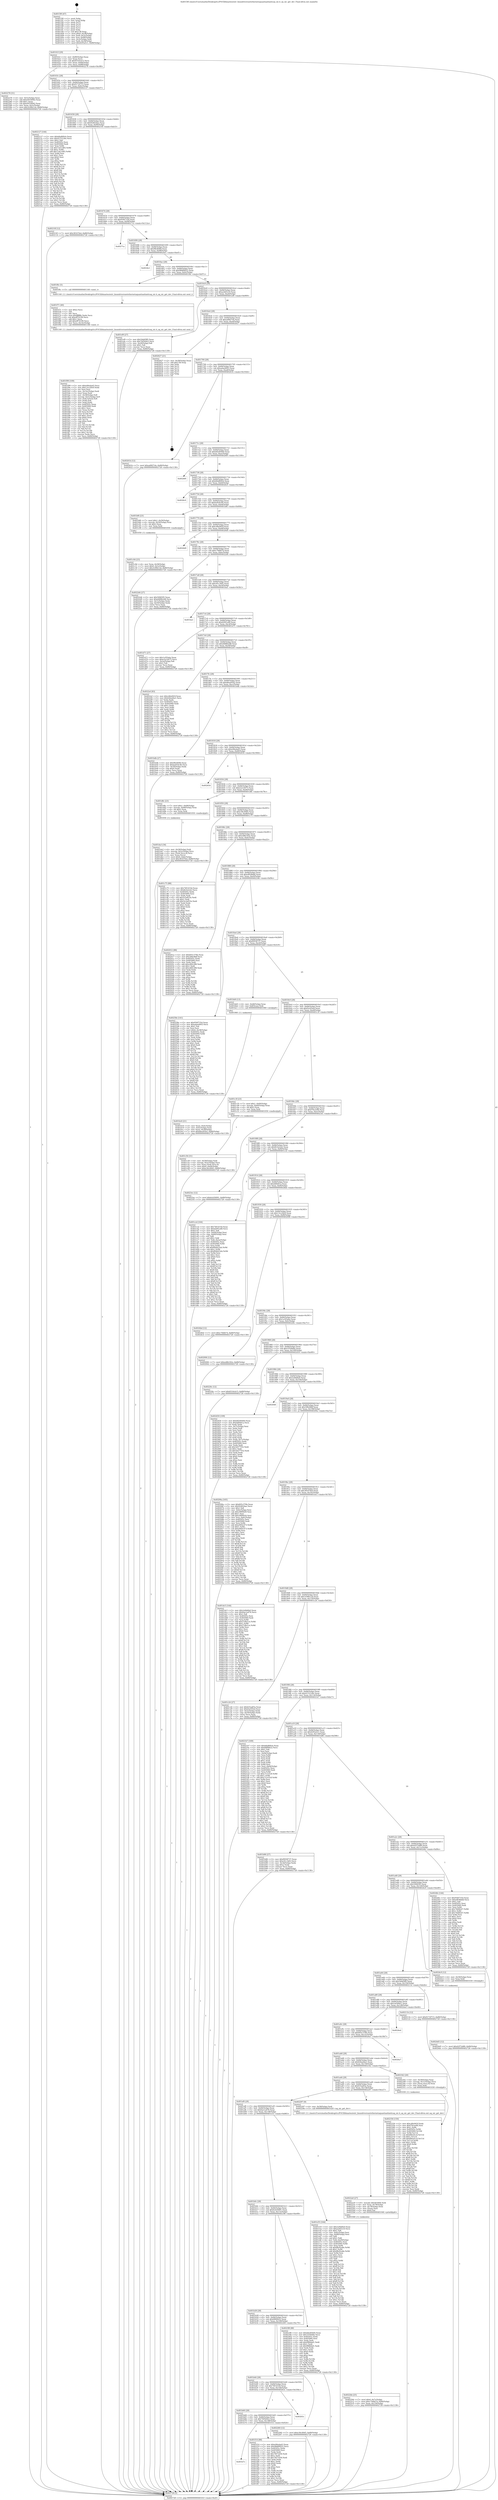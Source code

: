 digraph "0x4015f0" {
  label = "0x4015f0 (/mnt/c/Users/mathe/Desktop/tcc/POCII/binaries/extr_linuxdriversnetethernetaquantiaatlanticaq_nic.h_aq_nic_get_dev_Final-ollvm.out::main(0))"
  labelloc = "t"
  node[shape=record]

  Entry [label="",width=0.3,height=0.3,shape=circle,fillcolor=black,style=filled]
  "0x40161f" [label="{
     0x40161f [29]\l
     | [instrs]\l
     &nbsp;&nbsp;0x40161f \<+3\>: mov -0x80(%rbp),%eax\l
     &nbsp;&nbsp;0x401622 \<+2\>: mov %eax,%ecx\l
     &nbsp;&nbsp;0x401624 \<+6\>: sub $0x8316cb15,%ecx\l
     &nbsp;&nbsp;0x40162a \<+6\>: mov %eax,-0x84(%rbp)\l
     &nbsp;&nbsp;0x401630 \<+6\>: mov %ecx,-0x88(%rbp)\l
     &nbsp;&nbsp;0x401636 \<+6\>: je 0000000000402278 \<main+0xc88\>\l
  }"]
  "0x402278" [label="{
     0x402278 [31]\l
     | [instrs]\l
     &nbsp;&nbsp;0x402278 \<+3\>: mov -0x5c(%rbp),%eax\l
     &nbsp;&nbsp;0x40227b \<+5\>: add $0xe9554942,%eax\l
     &nbsp;&nbsp;0x402280 \<+3\>: add $0x1,%eax\l
     &nbsp;&nbsp;0x402283 \<+5\>: sub $0xe9554942,%eax\l
     &nbsp;&nbsp;0x402288 \<+3\>: mov %eax,-0x5c(%rbp)\l
     &nbsp;&nbsp;0x40228b \<+7\>: movl $0x3c99b12d,-0x80(%rbp)\l
     &nbsp;&nbsp;0x402292 \<+5\>: jmp 0000000000402728 \<main+0x1138\>\l
  }"]
  "0x40163c" [label="{
     0x40163c [28]\l
     | [instrs]\l
     &nbsp;&nbsp;0x40163c \<+5\>: jmp 0000000000401641 \<main+0x51\>\l
     &nbsp;&nbsp;0x401641 \<+6\>: mov -0x84(%rbp),%eax\l
     &nbsp;&nbsp;0x401647 \<+5\>: sub $0x9172f715,%eax\l
     &nbsp;&nbsp;0x40164c \<+6\>: mov %eax,-0x8c(%rbp)\l
     &nbsp;&nbsp;0x401652 \<+6\>: je 0000000000402127 \<main+0xb37\>\l
  }"]
  Exit [label="",width=0.3,height=0.3,shape=circle,fillcolor=black,style=filled,peripheries=2]
  "0x402127" [label="{
     0x402127 [144]\l
     | [instrs]\l
     &nbsp;&nbsp;0x402127 \<+5\>: mov $0xb8a869cb,%eax\l
     &nbsp;&nbsp;0x40212c \<+5\>: mov $0x4153126e,%ecx\l
     &nbsp;&nbsp;0x402131 \<+2\>: mov $0x1,%dl\l
     &nbsp;&nbsp;0x402133 \<+7\>: mov 0x40505c,%esi\l
     &nbsp;&nbsp;0x40213a \<+7\>: mov 0x405060,%edi\l
     &nbsp;&nbsp;0x402141 \<+3\>: mov %esi,%r8d\l
     &nbsp;&nbsp;0x402144 \<+7\>: sub $0x7cdc1d65,%r8d\l
     &nbsp;&nbsp;0x40214b \<+4\>: sub $0x1,%r8d\l
     &nbsp;&nbsp;0x40214f \<+7\>: add $0x7cdc1d65,%r8d\l
     &nbsp;&nbsp;0x402156 \<+4\>: imul %r8d,%esi\l
     &nbsp;&nbsp;0x40215a \<+3\>: and $0x1,%esi\l
     &nbsp;&nbsp;0x40215d \<+3\>: cmp $0x0,%esi\l
     &nbsp;&nbsp;0x402160 \<+4\>: sete %r9b\l
     &nbsp;&nbsp;0x402164 \<+3\>: cmp $0xa,%edi\l
     &nbsp;&nbsp;0x402167 \<+4\>: setl %r10b\l
     &nbsp;&nbsp;0x40216b \<+3\>: mov %r9b,%r11b\l
     &nbsp;&nbsp;0x40216e \<+4\>: xor $0xff,%r11b\l
     &nbsp;&nbsp;0x402172 \<+3\>: mov %r10b,%bl\l
     &nbsp;&nbsp;0x402175 \<+3\>: xor $0xff,%bl\l
     &nbsp;&nbsp;0x402178 \<+3\>: xor $0x0,%dl\l
     &nbsp;&nbsp;0x40217b \<+3\>: mov %r11b,%r14b\l
     &nbsp;&nbsp;0x40217e \<+4\>: and $0x0,%r14b\l
     &nbsp;&nbsp;0x402182 \<+3\>: and %dl,%r9b\l
     &nbsp;&nbsp;0x402185 \<+3\>: mov %bl,%r15b\l
     &nbsp;&nbsp;0x402188 \<+4\>: and $0x0,%r15b\l
     &nbsp;&nbsp;0x40218c \<+3\>: and %dl,%r10b\l
     &nbsp;&nbsp;0x40218f \<+3\>: or %r9b,%r14b\l
     &nbsp;&nbsp;0x402192 \<+3\>: or %r10b,%r15b\l
     &nbsp;&nbsp;0x402195 \<+3\>: xor %r15b,%r14b\l
     &nbsp;&nbsp;0x402198 \<+3\>: or %bl,%r11b\l
     &nbsp;&nbsp;0x40219b \<+4\>: xor $0xff,%r11b\l
     &nbsp;&nbsp;0x40219f \<+3\>: or $0x0,%dl\l
     &nbsp;&nbsp;0x4021a2 \<+3\>: and %dl,%r11b\l
     &nbsp;&nbsp;0x4021a5 \<+3\>: or %r11b,%r14b\l
     &nbsp;&nbsp;0x4021a8 \<+4\>: test $0x1,%r14b\l
     &nbsp;&nbsp;0x4021ac \<+3\>: cmovne %ecx,%eax\l
     &nbsp;&nbsp;0x4021af \<+3\>: mov %eax,-0x80(%rbp)\l
     &nbsp;&nbsp;0x4021b2 \<+5\>: jmp 0000000000402728 \<main+0x1138\>\l
  }"]
  "0x401658" [label="{
     0x401658 [28]\l
     | [instrs]\l
     &nbsp;&nbsp;0x401658 \<+5\>: jmp 000000000040165d \<main+0x6d\>\l
     &nbsp;&nbsp;0x40165d \<+6\>: mov -0x84(%rbp),%eax\l
     &nbsp;&nbsp;0x401663 \<+5\>: sub $0x924024ac,%eax\l
     &nbsp;&nbsp;0x401668 \<+6\>: mov %eax,-0x90(%rbp)\l
     &nbsp;&nbsp;0x40166e \<+6\>: je 000000000040210f \<main+0xb1f\>\l
  }"]
  "0x4024d5" [label="{
     0x4024d5 [12]\l
     | [instrs]\l
     &nbsp;&nbsp;0x4024d5 \<+7\>: movl $0x42f72d89,-0x80(%rbp)\l
     &nbsp;&nbsp;0x4024dc \<+5\>: jmp 0000000000402728 \<main+0x1138\>\l
  }"]
  "0x40210f" [label="{
     0x40210f [12]\l
     | [instrs]\l
     &nbsp;&nbsp;0x40210f \<+7\>: movl $0x38167fed,-0x80(%rbp)\l
     &nbsp;&nbsp;0x402116 \<+5\>: jmp 0000000000402728 \<main+0x1138\>\l
  }"]
  "0x401674" [label="{
     0x401674 [28]\l
     | [instrs]\l
     &nbsp;&nbsp;0x401674 \<+5\>: jmp 0000000000401679 \<main+0x89\>\l
     &nbsp;&nbsp;0x401679 \<+6\>: mov -0x84(%rbp),%eax\l
     &nbsp;&nbsp;0x40167f \<+5\>: sub $0x956f735d,%eax\l
     &nbsp;&nbsp;0x401684 \<+6\>: mov %eax,-0x94(%rbp)\l
     &nbsp;&nbsp;0x40168a \<+6\>: je 000000000040271a \<main+0x112a\>\l
  }"]
  "0x402356" [label="{
     0x402356 [150]\l
     | [instrs]\l
     &nbsp;&nbsp;0x402356 \<+5\>: mov $0xc48a945f,%edx\l
     &nbsp;&nbsp;0x40235b \<+5\>: mov $0xf76cee84,%esi\l
     &nbsp;&nbsp;0x402360 \<+3\>: mov $0x1,%r8b\l
     &nbsp;&nbsp;0x402363 \<+8\>: mov 0x40505c,%r9d\l
     &nbsp;&nbsp;0x40236b \<+8\>: mov 0x405060,%r10d\l
     &nbsp;&nbsp;0x402373 \<+3\>: mov %r9d,%r11d\l
     &nbsp;&nbsp;0x402376 \<+7\>: sub $0x89eef1c4,%r11d\l
     &nbsp;&nbsp;0x40237d \<+4\>: sub $0x1,%r11d\l
     &nbsp;&nbsp;0x402381 \<+7\>: add $0x89eef1c4,%r11d\l
     &nbsp;&nbsp;0x402388 \<+4\>: imul %r11d,%r9d\l
     &nbsp;&nbsp;0x40238c \<+4\>: and $0x1,%r9d\l
     &nbsp;&nbsp;0x402390 \<+4\>: cmp $0x0,%r9d\l
     &nbsp;&nbsp;0x402394 \<+3\>: sete %bl\l
     &nbsp;&nbsp;0x402397 \<+4\>: cmp $0xa,%r10d\l
     &nbsp;&nbsp;0x40239b \<+4\>: setl %r14b\l
     &nbsp;&nbsp;0x40239f \<+3\>: mov %bl,%r15b\l
     &nbsp;&nbsp;0x4023a2 \<+4\>: xor $0xff,%r15b\l
     &nbsp;&nbsp;0x4023a6 \<+3\>: mov %r14b,%r12b\l
     &nbsp;&nbsp;0x4023a9 \<+4\>: xor $0xff,%r12b\l
     &nbsp;&nbsp;0x4023ad \<+4\>: xor $0x1,%r8b\l
     &nbsp;&nbsp;0x4023b1 \<+3\>: mov %r15b,%r13b\l
     &nbsp;&nbsp;0x4023b4 \<+4\>: and $0xff,%r13b\l
     &nbsp;&nbsp;0x4023b8 \<+3\>: and %r8b,%bl\l
     &nbsp;&nbsp;0x4023bb \<+3\>: mov %r12b,%al\l
     &nbsp;&nbsp;0x4023be \<+2\>: and $0xff,%al\l
     &nbsp;&nbsp;0x4023c0 \<+3\>: and %r8b,%r14b\l
     &nbsp;&nbsp;0x4023c3 \<+3\>: or %bl,%r13b\l
     &nbsp;&nbsp;0x4023c6 \<+3\>: or %r14b,%al\l
     &nbsp;&nbsp;0x4023c9 \<+3\>: xor %al,%r13b\l
     &nbsp;&nbsp;0x4023cc \<+3\>: or %r12b,%r15b\l
     &nbsp;&nbsp;0x4023cf \<+4\>: xor $0xff,%r15b\l
     &nbsp;&nbsp;0x4023d3 \<+4\>: or $0x1,%r8b\l
     &nbsp;&nbsp;0x4023d7 \<+3\>: and %r8b,%r15b\l
     &nbsp;&nbsp;0x4023da \<+3\>: or %r15b,%r13b\l
     &nbsp;&nbsp;0x4023dd \<+4\>: test $0x1,%r13b\l
     &nbsp;&nbsp;0x4023e1 \<+3\>: cmovne %esi,%edx\l
     &nbsp;&nbsp;0x4023e4 \<+3\>: mov %edx,-0x80(%rbp)\l
     &nbsp;&nbsp;0x4023e7 \<+5\>: jmp 0000000000402728 \<main+0x1138\>\l
  }"]
  "0x40271a" [label="{
     0x40271a\l
  }", style=dashed]
  "0x401690" [label="{
     0x401690 [28]\l
     | [instrs]\l
     &nbsp;&nbsp;0x401690 \<+5\>: jmp 0000000000401695 \<main+0xa5\>\l
     &nbsp;&nbsp;0x401695 \<+6\>: mov -0x84(%rbp),%eax\l
     &nbsp;&nbsp;0x40169b \<+5\>: sub $0x98cfb9fd,%eax\l
     &nbsp;&nbsp;0x4016a0 \<+6\>: mov %eax,-0x98(%rbp)\l
     &nbsp;&nbsp;0x4016a6 \<+6\>: je 00000000004024e1 \<main+0xef1\>\l
  }"]
  "0x4022bb" [label="{
     0x4022bb [25]\l
     | [instrs]\l
     &nbsp;&nbsp;0x4022bb \<+7\>: movl $0x0,-0x7c(%rbp)\l
     &nbsp;&nbsp;0x4022c2 \<+7\>: movl $0xc79dfd74,-0x80(%rbp)\l
     &nbsp;&nbsp;0x4022c9 \<+6\>: mov %eax,-0x150(%rbp)\l
     &nbsp;&nbsp;0x4022cf \<+5\>: jmp 0000000000402728 \<main+0x1138\>\l
  }"]
  "0x4024e1" [label="{
     0x4024e1\l
  }", style=dashed]
  "0x4016ac" [label="{
     0x4016ac [28]\l
     | [instrs]\l
     &nbsp;&nbsp;0x4016ac \<+5\>: jmp 00000000004016b1 \<main+0xc1\>\l
     &nbsp;&nbsp;0x4016b1 \<+6\>: mov -0x84(%rbp),%eax\l
     &nbsp;&nbsp;0x4016b7 \<+5\>: sub $0x98d89022,%eax\l
     &nbsp;&nbsp;0x4016bc \<+6\>: mov %eax,-0x9c(%rbp)\l
     &nbsp;&nbsp;0x4016c2 \<+6\>: je 0000000000401f6c \<main+0x97c\>\l
  }"]
  "0x4022a0" [label="{
     0x4022a0 [27]\l
     | [instrs]\l
     &nbsp;&nbsp;0x4022a0 \<+10\>: movabs $0x4030b6,%rdi\l
     &nbsp;&nbsp;0x4022aa \<+4\>: mov %rax,-0x78(%rbp)\l
     &nbsp;&nbsp;0x4022ae \<+4\>: mov -0x78(%rbp),%rax\l
     &nbsp;&nbsp;0x4022b2 \<+2\>: mov (%rax),%esi\l
     &nbsp;&nbsp;0x4022b4 \<+2\>: mov $0x0,%al\l
     &nbsp;&nbsp;0x4022b6 \<+5\>: call 0000000000401040 \<printf@plt\>\l
     | [calls]\l
     &nbsp;&nbsp;0x401040 \{1\} (unknown)\l
  }"]
  "0x401f6c" [label="{
     0x401f6c [5]\l
     | [instrs]\l
     &nbsp;&nbsp;0x401f6c \<+5\>: call 0000000000401160 \<next_i\>\l
     | [calls]\l
     &nbsp;&nbsp;0x401160 \{1\} (/mnt/c/Users/mathe/Desktop/tcc/POCII/binaries/extr_linuxdriversnetethernetaquantiaatlanticaq_nic.h_aq_nic_get_dev_Final-ollvm.out::next_i)\l
  }"]
  "0x4016c8" [label="{
     0x4016c8 [28]\l
     | [instrs]\l
     &nbsp;&nbsp;0x4016c8 \<+5\>: jmp 00000000004016cd \<main+0xdd\>\l
     &nbsp;&nbsp;0x4016cd \<+6\>: mov -0x84(%rbp),%eax\l
     &nbsp;&nbsp;0x4016d3 \<+5\>: sub $0xacb65cc0,%eax\l
     &nbsp;&nbsp;0x4016d8 \<+6\>: mov %eax,-0xa0(%rbp)\l
     &nbsp;&nbsp;0x4016de \<+6\>: je 0000000000401ef9 \<main+0x909\>\l
  }"]
  "0x401f99" [label="{
     0x401f99 [109]\l
     | [instrs]\l
     &nbsp;&nbsp;0x401f99 \<+5\>: mov $0xe06edad3,%ecx\l
     &nbsp;&nbsp;0x401f9e \<+5\>: mov $0x13cc20e9,%edx\l
     &nbsp;&nbsp;0x401fa3 \<+2\>: xor %esi,%esi\l
     &nbsp;&nbsp;0x401fa5 \<+6\>: mov -0x14c(%rbp),%edi\l
     &nbsp;&nbsp;0x401fab \<+3\>: imul %eax,%edi\l
     &nbsp;&nbsp;0x401fae \<+4\>: mov -0x58(%rbp),%r8\l
     &nbsp;&nbsp;0x401fb2 \<+4\>: movslq -0x5c(%rbp),%r9\l
     &nbsp;&nbsp;0x401fb6 \<+4\>: mov (%r8,%r9,8),%r8\l
     &nbsp;&nbsp;0x401fba \<+3\>: mov (%r8),%r8\l
     &nbsp;&nbsp;0x401fbd \<+3\>: mov %edi,(%r8)\l
     &nbsp;&nbsp;0x401fc0 \<+7\>: mov 0x40505c,%eax\l
     &nbsp;&nbsp;0x401fc7 \<+7\>: mov 0x405060,%edi\l
     &nbsp;&nbsp;0x401fce \<+3\>: sub $0x1,%esi\l
     &nbsp;&nbsp;0x401fd1 \<+3\>: mov %eax,%r10d\l
     &nbsp;&nbsp;0x401fd4 \<+3\>: add %esi,%r10d\l
     &nbsp;&nbsp;0x401fd7 \<+4\>: imul %r10d,%eax\l
     &nbsp;&nbsp;0x401fdb \<+3\>: and $0x1,%eax\l
     &nbsp;&nbsp;0x401fde \<+3\>: cmp $0x0,%eax\l
     &nbsp;&nbsp;0x401fe1 \<+4\>: sete %r11b\l
     &nbsp;&nbsp;0x401fe5 \<+3\>: cmp $0xa,%edi\l
     &nbsp;&nbsp;0x401fe8 \<+3\>: setl %bl\l
     &nbsp;&nbsp;0x401feb \<+3\>: mov %r11b,%r14b\l
     &nbsp;&nbsp;0x401fee \<+3\>: and %bl,%r14b\l
     &nbsp;&nbsp;0x401ff1 \<+3\>: xor %bl,%r11b\l
     &nbsp;&nbsp;0x401ff4 \<+3\>: or %r11b,%r14b\l
     &nbsp;&nbsp;0x401ff7 \<+4\>: test $0x1,%r14b\l
     &nbsp;&nbsp;0x401ffb \<+3\>: cmovne %edx,%ecx\l
     &nbsp;&nbsp;0x401ffe \<+3\>: mov %ecx,-0x80(%rbp)\l
     &nbsp;&nbsp;0x402001 \<+5\>: jmp 0000000000402728 \<main+0x1138\>\l
  }"]
  "0x401ef9" [label="{
     0x401ef9 [27]\l
     | [instrs]\l
     &nbsp;&nbsp;0x401ef9 \<+5\>: mov $0x54dd5ff2,%eax\l
     &nbsp;&nbsp;0x401efe \<+5\>: mov $0x7bf5b9e2,%ecx\l
     &nbsp;&nbsp;0x401f03 \<+3\>: mov -0x29(%rbp),%dl\l
     &nbsp;&nbsp;0x401f06 \<+3\>: test $0x1,%dl\l
     &nbsp;&nbsp;0x401f09 \<+3\>: cmovne %ecx,%eax\l
     &nbsp;&nbsp;0x401f0c \<+3\>: mov %eax,-0x80(%rbp)\l
     &nbsp;&nbsp;0x401f0f \<+5\>: jmp 0000000000402728 \<main+0x1138\>\l
  }"]
  "0x4016e4" [label="{
     0x4016e4 [28]\l
     | [instrs]\l
     &nbsp;&nbsp;0x4016e4 \<+5\>: jmp 00000000004016e9 \<main+0xf9\>\l
     &nbsp;&nbsp;0x4016e9 \<+6\>: mov -0x84(%rbp),%eax\l
     &nbsp;&nbsp;0x4016ef \<+5\>: sub $0xad9f27eb,%eax\l
     &nbsp;&nbsp;0x4016f4 \<+6\>: mov %eax,-0xa4(%rbp)\l
     &nbsp;&nbsp;0x4016fa \<+6\>: je 0000000000402627 \<main+0x1037\>\l
  }"]
  "0x401f71" [label="{
     0x401f71 [40]\l
     | [instrs]\l
     &nbsp;&nbsp;0x401f71 \<+5\>: mov $0x2,%ecx\l
     &nbsp;&nbsp;0x401f76 \<+1\>: cltd\l
     &nbsp;&nbsp;0x401f77 \<+2\>: idiv %ecx\l
     &nbsp;&nbsp;0x401f79 \<+6\>: imul $0xfffffffe,%edx,%ecx\l
     &nbsp;&nbsp;0x401f7f \<+6\>: sub $0xeff74199,%ecx\l
     &nbsp;&nbsp;0x401f85 \<+3\>: add $0x1,%ecx\l
     &nbsp;&nbsp;0x401f88 \<+6\>: add $0xeff74199,%ecx\l
     &nbsp;&nbsp;0x401f8e \<+6\>: mov %ecx,-0x14c(%rbp)\l
     &nbsp;&nbsp;0x401f94 \<+5\>: call 0000000000401160 \<next_i\>\l
     | [calls]\l
     &nbsp;&nbsp;0x401160 \{1\} (/mnt/c/Users/mathe/Desktop/tcc/POCII/binaries/extr_linuxdriversnetethernetaquantiaatlanticaq_nic.h_aq_nic_get_dev_Final-ollvm.out::next_i)\l
  }"]
  "0x402627" [label="{
     0x402627 [21]\l
     | [instrs]\l
     &nbsp;&nbsp;0x402627 \<+3\>: mov -0x38(%rbp),%eax\l
     &nbsp;&nbsp;0x40262a \<+7\>: add $0x138,%rsp\l
     &nbsp;&nbsp;0x402631 \<+1\>: pop %rbx\l
     &nbsp;&nbsp;0x402632 \<+2\>: pop %r12\l
     &nbsp;&nbsp;0x402634 \<+2\>: pop %r13\l
     &nbsp;&nbsp;0x402636 \<+2\>: pop %r14\l
     &nbsp;&nbsp;0x402638 \<+2\>: pop %r15\l
     &nbsp;&nbsp;0x40263a \<+1\>: pop %rbp\l
     &nbsp;&nbsp;0x40263b \<+1\>: ret\l
  }"]
  "0x401700" [label="{
     0x401700 [28]\l
     | [instrs]\l
     &nbsp;&nbsp;0x401700 \<+5\>: jmp 0000000000401705 \<main+0x115\>\l
     &nbsp;&nbsp;0x401705 \<+6\>: mov -0x84(%rbp),%eax\l
     &nbsp;&nbsp;0x40170b \<+5\>: sub $0xadae4003,%eax\l
     &nbsp;&nbsp;0x401710 \<+6\>: mov %eax,-0xa8(%rbp)\l
     &nbsp;&nbsp;0x401716 \<+6\>: je 000000000040261b \<main+0x102b\>\l
  }"]
  "0x401b7c" [label="{
     0x401b7c\l
  }", style=dashed]
  "0x40261b" [label="{
     0x40261b [12]\l
     | [instrs]\l
     &nbsp;&nbsp;0x40261b \<+7\>: movl $0xad9f27eb,-0x80(%rbp)\l
     &nbsp;&nbsp;0x402622 \<+5\>: jmp 0000000000402728 \<main+0x1138\>\l
  }"]
  "0x40171c" [label="{
     0x40171c [28]\l
     | [instrs]\l
     &nbsp;&nbsp;0x40171c \<+5\>: jmp 0000000000401721 \<main+0x131\>\l
     &nbsp;&nbsp;0x401721 \<+6\>: mov -0x84(%rbp),%eax\l
     &nbsp;&nbsp;0x401727 \<+5\>: sub $0xb8240440,%eax\l
     &nbsp;&nbsp;0x40172c \<+6\>: mov %eax,-0xac(%rbp)\l
     &nbsp;&nbsp;0x401732 \<+6\>: je 00000000004026f9 \<main+0x1109\>\l
  }"]
  "0x401f14" [label="{
     0x401f14 [88]\l
     | [instrs]\l
     &nbsp;&nbsp;0x401f14 \<+5\>: mov $0xe06edad3,%eax\l
     &nbsp;&nbsp;0x401f19 \<+5\>: mov $0x98d89022,%ecx\l
     &nbsp;&nbsp;0x401f1e \<+7\>: mov 0x40505c,%edx\l
     &nbsp;&nbsp;0x401f25 \<+7\>: mov 0x405060,%esi\l
     &nbsp;&nbsp;0x401f2c \<+2\>: mov %edx,%edi\l
     &nbsp;&nbsp;0x401f2e \<+6\>: add $0x7f47cb56,%edi\l
     &nbsp;&nbsp;0x401f34 \<+3\>: sub $0x1,%edi\l
     &nbsp;&nbsp;0x401f37 \<+6\>: sub $0x7f47cb56,%edi\l
     &nbsp;&nbsp;0x401f3d \<+3\>: imul %edi,%edx\l
     &nbsp;&nbsp;0x401f40 \<+3\>: and $0x1,%edx\l
     &nbsp;&nbsp;0x401f43 \<+3\>: cmp $0x0,%edx\l
     &nbsp;&nbsp;0x401f46 \<+4\>: sete %r8b\l
     &nbsp;&nbsp;0x401f4a \<+3\>: cmp $0xa,%esi\l
     &nbsp;&nbsp;0x401f4d \<+4\>: setl %r9b\l
     &nbsp;&nbsp;0x401f51 \<+3\>: mov %r8b,%r10b\l
     &nbsp;&nbsp;0x401f54 \<+3\>: and %r9b,%r10b\l
     &nbsp;&nbsp;0x401f57 \<+3\>: xor %r9b,%r8b\l
     &nbsp;&nbsp;0x401f5a \<+3\>: or %r8b,%r10b\l
     &nbsp;&nbsp;0x401f5d \<+4\>: test $0x1,%r10b\l
     &nbsp;&nbsp;0x401f61 \<+3\>: cmovne %ecx,%eax\l
     &nbsp;&nbsp;0x401f64 \<+3\>: mov %eax,-0x80(%rbp)\l
     &nbsp;&nbsp;0x401f67 \<+5\>: jmp 0000000000402728 \<main+0x1138\>\l
  }"]
  "0x4026f9" [label="{
     0x4026f9\l
  }", style=dashed]
  "0x401738" [label="{
     0x401738 [28]\l
     | [instrs]\l
     &nbsp;&nbsp;0x401738 \<+5\>: jmp 000000000040173d \<main+0x14d\>\l
     &nbsp;&nbsp;0x40173d \<+6\>: mov -0x84(%rbp),%eax\l
     &nbsp;&nbsp;0x401743 \<+5\>: sub $0xb8a869cb,%eax\l
     &nbsp;&nbsp;0x401748 \<+6\>: mov %eax,-0xb0(%rbp)\l
     &nbsp;&nbsp;0x40174e \<+6\>: je 00000000004026c0 \<main+0x10d0\>\l
  }"]
  "0x401b60" [label="{
     0x401b60 [28]\l
     | [instrs]\l
     &nbsp;&nbsp;0x401b60 \<+5\>: jmp 0000000000401b65 \<main+0x575\>\l
     &nbsp;&nbsp;0x401b65 \<+6\>: mov -0x84(%rbp),%eax\l
     &nbsp;&nbsp;0x401b6b \<+5\>: sub $0x7bf5b9e2,%eax\l
     &nbsp;&nbsp;0x401b70 \<+6\>: mov %eax,-0x148(%rbp)\l
     &nbsp;&nbsp;0x401b76 \<+6\>: je 0000000000401f14 \<main+0x924\>\l
  }"]
  "0x4026c0" [label="{
     0x4026c0\l
  }", style=dashed]
  "0x401754" [label="{
     0x401754 [28]\l
     | [instrs]\l
     &nbsp;&nbsp;0x401754 \<+5\>: jmp 0000000000401759 \<main+0x169\>\l
     &nbsp;&nbsp;0x401759 \<+6\>: mov -0x84(%rbp),%eax\l
     &nbsp;&nbsp;0x40175f \<+5\>: sub $0xba954c40,%eax\l
     &nbsp;&nbsp;0x401764 \<+6\>: mov %eax,-0xb4(%rbp)\l
     &nbsp;&nbsp;0x40176a \<+6\>: je 0000000000401bf6 \<main+0x606\>\l
  }"]
  "0x40263c" [label="{
     0x40263c\l
  }", style=dashed]
  "0x401bf6" [label="{
     0x401bf6 [23]\l
     | [instrs]\l
     &nbsp;&nbsp;0x401bf6 \<+7\>: movl $0x1,-0x50(%rbp)\l
     &nbsp;&nbsp;0x401bfd \<+4\>: movslq -0x50(%rbp),%rax\l
     &nbsp;&nbsp;0x401c01 \<+4\>: shl $0x3,%rax\l
     &nbsp;&nbsp;0x401c05 \<+3\>: mov %rax,%rdi\l
     &nbsp;&nbsp;0x401c08 \<+5\>: call 0000000000401050 \<malloc@plt\>\l
     | [calls]\l
     &nbsp;&nbsp;0x401050 \{1\} (unknown)\l
  }"]
  "0x401770" [label="{
     0x401770 [28]\l
     | [instrs]\l
     &nbsp;&nbsp;0x401770 \<+5\>: jmp 0000000000401775 \<main+0x185\>\l
     &nbsp;&nbsp;0x401775 \<+6\>: mov -0x84(%rbp),%eax\l
     &nbsp;&nbsp;0x40177b \<+5\>: sub $0xc48a945f,%eax\l
     &nbsp;&nbsp;0x401780 \<+6\>: mov %eax,-0xb8(%rbp)\l
     &nbsp;&nbsp;0x401786 \<+6\>: je 00000000004026d9 \<main+0x10e9\>\l
  }"]
  "0x401b44" [label="{
     0x401b44 [28]\l
     | [instrs]\l
     &nbsp;&nbsp;0x401b44 \<+5\>: jmp 0000000000401b49 \<main+0x559\>\l
     &nbsp;&nbsp;0x401b49 \<+6\>: mov -0x84(%rbp),%eax\l
     &nbsp;&nbsp;0x401b4f \<+5\>: sub $0x74f1433d,%eax\l
     &nbsp;&nbsp;0x401b54 \<+6\>: mov %eax,-0x144(%rbp)\l
     &nbsp;&nbsp;0x401b5a \<+6\>: je 000000000040263c \<main+0x104c\>\l
  }"]
  "0x4026d9" [label="{
     0x4026d9\l
  }", style=dashed]
  "0x40178c" [label="{
     0x40178c [28]\l
     | [instrs]\l
     &nbsp;&nbsp;0x40178c \<+5\>: jmp 0000000000401791 \<main+0x1a1\>\l
     &nbsp;&nbsp;0x401791 \<+6\>: mov -0x84(%rbp),%eax\l
     &nbsp;&nbsp;0x401797 \<+5\>: sub $0xc79dfd74,%eax\l
     &nbsp;&nbsp;0x40179c \<+6\>: mov %eax,-0xbc(%rbp)\l
     &nbsp;&nbsp;0x4017a2 \<+6\>: je 00000000004022d4 \<main+0xce4\>\l
  }"]
  "0x402260" [label="{
     0x402260 [12]\l
     | [instrs]\l
     &nbsp;&nbsp;0x402260 \<+7\>: movl $0xe36c49d5,-0x80(%rbp)\l
     &nbsp;&nbsp;0x402267 \<+5\>: jmp 0000000000402728 \<main+0x1138\>\l
  }"]
  "0x4022d4" [label="{
     0x4022d4 [27]\l
     | [instrs]\l
     &nbsp;&nbsp;0x4022d4 \<+5\>: mov $0x50f4f3f5,%eax\l
     &nbsp;&nbsp;0x4022d9 \<+5\>: mov $0xd488b2d8,%ecx\l
     &nbsp;&nbsp;0x4022de \<+3\>: mov -0x7c(%rbp),%edx\l
     &nbsp;&nbsp;0x4022e1 \<+3\>: cmp -0x50(%rbp),%edx\l
     &nbsp;&nbsp;0x4022e4 \<+3\>: cmovl %ecx,%eax\l
     &nbsp;&nbsp;0x4022e7 \<+3\>: mov %eax,-0x80(%rbp)\l
     &nbsp;&nbsp;0x4022ea \<+5\>: jmp 0000000000402728 \<main+0x1138\>\l
  }"]
  "0x4017a8" [label="{
     0x4017a8 [28]\l
     | [instrs]\l
     &nbsp;&nbsp;0x4017a8 \<+5\>: jmp 00000000004017ad \<main+0x1bd\>\l
     &nbsp;&nbsp;0x4017ad \<+6\>: mov -0x84(%rbp),%eax\l
     &nbsp;&nbsp;0x4017b3 \<+5\>: sub $0xc81c3bf5,%eax\l
     &nbsp;&nbsp;0x4017b8 \<+6\>: mov %eax,-0xc0(%rbp)\l
     &nbsp;&nbsp;0x4017be \<+6\>: je 0000000000401ba1 \<main+0x5b1\>\l
  }"]
  "0x401b28" [label="{
     0x401b28 [28]\l
     | [instrs]\l
     &nbsp;&nbsp;0x401b28 \<+5\>: jmp 0000000000401b2d \<main+0x53d\>\l
     &nbsp;&nbsp;0x401b2d \<+6\>: mov -0x84(%rbp),%eax\l
     &nbsp;&nbsp;0x401b33 \<+5\>: sub $0x6f6f0622,%eax\l
     &nbsp;&nbsp;0x401b38 \<+6\>: mov %eax,-0x140(%rbp)\l
     &nbsp;&nbsp;0x401b3e \<+6\>: je 0000000000402260 \<main+0xc70\>\l
  }"]
  "0x401ba1" [label="{
     0x401ba1\l
  }", style=dashed]
  "0x4017c4" [label="{
     0x4017c4 [28]\l
     | [instrs]\l
     &nbsp;&nbsp;0x4017c4 \<+5\>: jmp 00000000004017c9 \<main+0x1d9\>\l
     &nbsp;&nbsp;0x4017c9 \<+6\>: mov -0x84(%rbp),%eax\l
     &nbsp;&nbsp;0x4017cf \<+5\>: sub $0xd20f1a48,%eax\l
     &nbsp;&nbsp;0x4017d4 \<+6\>: mov %eax,-0xc4(%rbp)\l
     &nbsp;&nbsp;0x4017da \<+6\>: je 0000000000401d71 \<main+0x781\>\l
  }"]
  "0x4023f8" [label="{
     0x4023f8 [88]\l
     | [instrs]\l
     &nbsp;&nbsp;0x4023f8 \<+5\>: mov $0xb8240440,%eax\l
     &nbsp;&nbsp;0x4023fd \<+5\>: mov $0x1f356d9a,%ecx\l
     &nbsp;&nbsp;0x402402 \<+7\>: mov 0x40505c,%edx\l
     &nbsp;&nbsp;0x402409 \<+7\>: mov 0x405060,%esi\l
     &nbsp;&nbsp;0x402410 \<+2\>: mov %edx,%edi\l
     &nbsp;&nbsp;0x402412 \<+6\>: add $0xf9f6bbd1,%edi\l
     &nbsp;&nbsp;0x402418 \<+3\>: sub $0x1,%edi\l
     &nbsp;&nbsp;0x40241b \<+6\>: sub $0xf9f6bbd1,%edi\l
     &nbsp;&nbsp;0x402421 \<+3\>: imul %edi,%edx\l
     &nbsp;&nbsp;0x402424 \<+3\>: and $0x1,%edx\l
     &nbsp;&nbsp;0x402427 \<+3\>: cmp $0x0,%edx\l
     &nbsp;&nbsp;0x40242a \<+4\>: sete %r8b\l
     &nbsp;&nbsp;0x40242e \<+3\>: cmp $0xa,%esi\l
     &nbsp;&nbsp;0x402431 \<+4\>: setl %r9b\l
     &nbsp;&nbsp;0x402435 \<+3\>: mov %r8b,%r10b\l
     &nbsp;&nbsp;0x402438 \<+3\>: and %r9b,%r10b\l
     &nbsp;&nbsp;0x40243b \<+3\>: xor %r9b,%r8b\l
     &nbsp;&nbsp;0x40243e \<+3\>: or %r8b,%r10b\l
     &nbsp;&nbsp;0x402441 \<+4\>: test $0x1,%r10b\l
     &nbsp;&nbsp;0x402445 \<+3\>: cmovne %ecx,%eax\l
     &nbsp;&nbsp;0x402448 \<+3\>: mov %eax,-0x80(%rbp)\l
     &nbsp;&nbsp;0x40244b \<+5\>: jmp 0000000000402728 \<main+0x1138\>\l
  }"]
  "0x401d71" [label="{
     0x401d71 [27]\l
     | [instrs]\l
     &nbsp;&nbsp;0x401d71 \<+5\>: mov $0x1a3f3aba,%eax\l
     &nbsp;&nbsp;0x401d76 \<+5\>: mov $0xe2a14475,%ecx\l
     &nbsp;&nbsp;0x401d7b \<+3\>: mov -0x2a(%rbp),%dl\l
     &nbsp;&nbsp;0x401d7e \<+3\>: test $0x1,%dl\l
     &nbsp;&nbsp;0x401d81 \<+3\>: cmovne %ecx,%eax\l
     &nbsp;&nbsp;0x401d84 \<+3\>: mov %eax,-0x80(%rbp)\l
     &nbsp;&nbsp;0x401d87 \<+5\>: jmp 0000000000402728 \<main+0x1138\>\l
  }"]
  "0x4017e0" [label="{
     0x4017e0 [28]\l
     | [instrs]\l
     &nbsp;&nbsp;0x4017e0 \<+5\>: jmp 00000000004017e5 \<main+0x1f5\>\l
     &nbsp;&nbsp;0x4017e5 \<+6\>: mov -0x84(%rbp),%eax\l
     &nbsp;&nbsp;0x4017eb \<+5\>: sub $0xd488b2d8,%eax\l
     &nbsp;&nbsp;0x4017f0 \<+6\>: mov %eax,-0xc8(%rbp)\l
     &nbsp;&nbsp;0x4017f6 \<+6\>: je 00000000004022ef \<main+0xcff\>\l
  }"]
  "0x401b0c" [label="{
     0x401b0c [28]\l
     | [instrs]\l
     &nbsp;&nbsp;0x401b0c \<+5\>: jmp 0000000000401b11 \<main+0x521\>\l
     &nbsp;&nbsp;0x401b11 \<+6\>: mov -0x84(%rbp),%eax\l
     &nbsp;&nbsp;0x401b17 \<+5\>: sub $0x6cb50091,%eax\l
     &nbsp;&nbsp;0x401b1c \<+6\>: mov %eax,-0x13c(%rbp)\l
     &nbsp;&nbsp;0x401b22 \<+6\>: je 00000000004023f8 \<main+0xe08\>\l
  }"]
  "0x4022ef" [label="{
     0x4022ef [83]\l
     | [instrs]\l
     &nbsp;&nbsp;0x4022ef \<+5\>: mov $0xc48a945f,%eax\l
     &nbsp;&nbsp;0x4022f4 \<+5\>: mov $0x62ba44a1,%ecx\l
     &nbsp;&nbsp;0x4022f9 \<+2\>: xor %edx,%edx\l
     &nbsp;&nbsp;0x4022fb \<+7\>: mov 0x40505c,%esi\l
     &nbsp;&nbsp;0x402302 \<+7\>: mov 0x405060,%edi\l
     &nbsp;&nbsp;0x402309 \<+3\>: sub $0x1,%edx\l
     &nbsp;&nbsp;0x40230c \<+3\>: mov %esi,%r8d\l
     &nbsp;&nbsp;0x40230f \<+3\>: add %edx,%r8d\l
     &nbsp;&nbsp;0x402312 \<+4\>: imul %r8d,%esi\l
     &nbsp;&nbsp;0x402316 \<+3\>: and $0x1,%esi\l
     &nbsp;&nbsp;0x402319 \<+3\>: cmp $0x0,%esi\l
     &nbsp;&nbsp;0x40231c \<+4\>: sete %r9b\l
     &nbsp;&nbsp;0x402320 \<+3\>: cmp $0xa,%edi\l
     &nbsp;&nbsp;0x402323 \<+4\>: setl %r10b\l
     &nbsp;&nbsp;0x402327 \<+3\>: mov %r9b,%r11b\l
     &nbsp;&nbsp;0x40232a \<+3\>: and %r10b,%r11b\l
     &nbsp;&nbsp;0x40232d \<+3\>: xor %r10b,%r9b\l
     &nbsp;&nbsp;0x402330 \<+3\>: or %r9b,%r11b\l
     &nbsp;&nbsp;0x402333 \<+4\>: test $0x1,%r11b\l
     &nbsp;&nbsp;0x402337 \<+3\>: cmovne %ecx,%eax\l
     &nbsp;&nbsp;0x40233a \<+3\>: mov %eax,-0x80(%rbp)\l
     &nbsp;&nbsp;0x40233d \<+5\>: jmp 0000000000402728 \<main+0x1138\>\l
  }"]
  "0x4017fc" [label="{
     0x4017fc [28]\l
     | [instrs]\l
     &nbsp;&nbsp;0x4017fc \<+5\>: jmp 0000000000401801 \<main+0x211\>\l
     &nbsp;&nbsp;0x401801 \<+6\>: mov -0x84(%rbp),%eax\l
     &nbsp;&nbsp;0x401807 \<+5\>: sub $0xdbea95b2,%eax\l
     &nbsp;&nbsp;0x40180c \<+6\>: mov %eax,-0xcc(%rbp)\l
     &nbsp;&nbsp;0x401812 \<+6\>: je 0000000000401bdb \<main+0x5eb\>\l
  }"]
  "0x401e55" [label="{
     0x401e55 [164]\l
     | [instrs]\l
     &nbsp;&nbsp;0x401e55 \<+5\>: mov $0x2a9ddfa0,%eax\l
     &nbsp;&nbsp;0x401e5a \<+5\>: mov $0xacb65cc0,%ecx\l
     &nbsp;&nbsp;0x401e5f \<+2\>: mov $0x1,%dl\l
     &nbsp;&nbsp;0x401e61 \<+3\>: mov -0x6c(%rbp),%esi\l
     &nbsp;&nbsp;0x401e64 \<+3\>: cmp -0x68(%rbp),%esi\l
     &nbsp;&nbsp;0x401e67 \<+4\>: setl %dil\l
     &nbsp;&nbsp;0x401e6b \<+4\>: and $0x1,%dil\l
     &nbsp;&nbsp;0x401e6f \<+4\>: mov %dil,-0x29(%rbp)\l
     &nbsp;&nbsp;0x401e73 \<+7\>: mov 0x40505c,%esi\l
     &nbsp;&nbsp;0x401e7a \<+8\>: mov 0x405060,%r8d\l
     &nbsp;&nbsp;0x401e82 \<+3\>: mov %esi,%r9d\l
     &nbsp;&nbsp;0x401e85 \<+7\>: sub $0xf8e92a8e,%r9d\l
     &nbsp;&nbsp;0x401e8c \<+4\>: sub $0x1,%r9d\l
     &nbsp;&nbsp;0x401e90 \<+7\>: add $0xf8e92a8e,%r9d\l
     &nbsp;&nbsp;0x401e97 \<+4\>: imul %r9d,%esi\l
     &nbsp;&nbsp;0x401e9b \<+3\>: and $0x1,%esi\l
     &nbsp;&nbsp;0x401e9e \<+3\>: cmp $0x0,%esi\l
     &nbsp;&nbsp;0x401ea1 \<+4\>: sete %dil\l
     &nbsp;&nbsp;0x401ea5 \<+4\>: cmp $0xa,%r8d\l
     &nbsp;&nbsp;0x401ea9 \<+4\>: setl %r10b\l
     &nbsp;&nbsp;0x401ead \<+3\>: mov %dil,%r11b\l
     &nbsp;&nbsp;0x401eb0 \<+4\>: xor $0xff,%r11b\l
     &nbsp;&nbsp;0x401eb4 \<+3\>: mov %r10b,%bl\l
     &nbsp;&nbsp;0x401eb7 \<+3\>: xor $0xff,%bl\l
     &nbsp;&nbsp;0x401eba \<+3\>: xor $0x1,%dl\l
     &nbsp;&nbsp;0x401ebd \<+3\>: mov %r11b,%r14b\l
     &nbsp;&nbsp;0x401ec0 \<+4\>: and $0xff,%r14b\l
     &nbsp;&nbsp;0x401ec4 \<+3\>: and %dl,%dil\l
     &nbsp;&nbsp;0x401ec7 \<+3\>: mov %bl,%r15b\l
     &nbsp;&nbsp;0x401eca \<+4\>: and $0xff,%r15b\l
     &nbsp;&nbsp;0x401ece \<+3\>: and %dl,%r10b\l
     &nbsp;&nbsp;0x401ed1 \<+3\>: or %dil,%r14b\l
     &nbsp;&nbsp;0x401ed4 \<+3\>: or %r10b,%r15b\l
     &nbsp;&nbsp;0x401ed7 \<+3\>: xor %r15b,%r14b\l
     &nbsp;&nbsp;0x401eda \<+3\>: or %bl,%r11b\l
     &nbsp;&nbsp;0x401edd \<+4\>: xor $0xff,%r11b\l
     &nbsp;&nbsp;0x401ee1 \<+3\>: or $0x1,%dl\l
     &nbsp;&nbsp;0x401ee4 \<+3\>: and %dl,%r11b\l
     &nbsp;&nbsp;0x401ee7 \<+3\>: or %r11b,%r14b\l
     &nbsp;&nbsp;0x401eea \<+4\>: test $0x1,%r14b\l
     &nbsp;&nbsp;0x401eee \<+3\>: cmovne %ecx,%eax\l
     &nbsp;&nbsp;0x401ef1 \<+3\>: mov %eax,-0x80(%rbp)\l
     &nbsp;&nbsp;0x401ef4 \<+5\>: jmp 0000000000402728 \<main+0x1138\>\l
  }"]
  "0x401bdb" [label="{
     0x401bdb [27]\l
     | [instrs]\l
     &nbsp;&nbsp;0x401bdb \<+5\>: mov $0x98cfb9fd,%eax\l
     &nbsp;&nbsp;0x401be0 \<+5\>: mov $0xba954c40,%ecx\l
     &nbsp;&nbsp;0x401be5 \<+3\>: mov -0x30(%rbp),%edx\l
     &nbsp;&nbsp;0x401be8 \<+3\>: cmp $0x0,%edx\l
     &nbsp;&nbsp;0x401beb \<+3\>: cmove %ecx,%eax\l
     &nbsp;&nbsp;0x401bee \<+3\>: mov %eax,-0x80(%rbp)\l
     &nbsp;&nbsp;0x401bf1 \<+5\>: jmp 0000000000402728 \<main+0x1138\>\l
  }"]
  "0x401818" [label="{
     0x401818 [28]\l
     | [instrs]\l
     &nbsp;&nbsp;0x401818 \<+5\>: jmp 000000000040181d \<main+0x22d\>\l
     &nbsp;&nbsp;0x40181d \<+6\>: mov -0x84(%rbp),%eax\l
     &nbsp;&nbsp;0x401823 \<+5\>: sub $0xe06edad3,%eax\l
     &nbsp;&nbsp;0x401828 \<+6\>: mov %eax,-0xd0(%rbp)\l
     &nbsp;&nbsp;0x40182e \<+6\>: je 0000000000402654 \<main+0x1064\>\l
  }"]
  "0x401af0" [label="{
     0x401af0 [28]\l
     | [instrs]\l
     &nbsp;&nbsp;0x401af0 \<+5\>: jmp 0000000000401af5 \<main+0x505\>\l
     &nbsp;&nbsp;0x401af5 \<+6\>: mov -0x84(%rbp),%eax\l
     &nbsp;&nbsp;0x401afb \<+5\>: sub $0x6ae1a476,%eax\l
     &nbsp;&nbsp;0x401b00 \<+6\>: mov %eax,-0x138(%rbp)\l
     &nbsp;&nbsp;0x401b06 \<+6\>: je 0000000000401e55 \<main+0x865\>\l
  }"]
  "0x402654" [label="{
     0x402654\l
  }", style=dashed]
  "0x401834" [label="{
     0x401834 [28]\l
     | [instrs]\l
     &nbsp;&nbsp;0x401834 \<+5\>: jmp 0000000000401839 \<main+0x249\>\l
     &nbsp;&nbsp;0x401839 \<+6\>: mov -0x84(%rbp),%eax\l
     &nbsp;&nbsp;0x40183f \<+5\>: sub $0xe2a14475,%eax\l
     &nbsp;&nbsp;0x401844 \<+6\>: mov %eax,-0xd4(%rbp)\l
     &nbsp;&nbsp;0x40184a \<+6\>: je 0000000000401d8c \<main+0x79c\>\l
  }"]
  "0x402297" [label="{
     0x402297 [9]\l
     | [instrs]\l
     &nbsp;&nbsp;0x402297 \<+4\>: mov -0x58(%rbp),%rdi\l
     &nbsp;&nbsp;0x40229b \<+5\>: call 0000000000401420 \<aq_nic_get_dev\>\l
     | [calls]\l
     &nbsp;&nbsp;0x401420 \{1\} (/mnt/c/Users/mathe/Desktop/tcc/POCII/binaries/extr_linuxdriversnetethernetaquantiaatlanticaq_nic.h_aq_nic_get_dev_Final-ollvm.out::aq_nic_get_dev)\l
  }"]
  "0x401d8c" [label="{
     0x401d8c [23]\l
     | [instrs]\l
     &nbsp;&nbsp;0x401d8c \<+7\>: movl $0x1,-0x68(%rbp)\l
     &nbsp;&nbsp;0x401d93 \<+4\>: movslq -0x68(%rbp),%rax\l
     &nbsp;&nbsp;0x401d97 \<+4\>: shl $0x2,%rax\l
     &nbsp;&nbsp;0x401d9b \<+3\>: mov %rax,%rdi\l
     &nbsp;&nbsp;0x401d9e \<+5\>: call 0000000000401050 \<malloc@plt\>\l
     | [calls]\l
     &nbsp;&nbsp;0x401050 \{1\} (unknown)\l
  }"]
  "0x401850" [label="{
     0x401850 [28]\l
     | [instrs]\l
     &nbsp;&nbsp;0x401850 \<+5\>: jmp 0000000000401855 \<main+0x265\>\l
     &nbsp;&nbsp;0x401855 \<+6\>: mov -0x84(%rbp),%eax\l
     &nbsp;&nbsp;0x40185b \<+5\>: sub $0xe36c49d5,%eax\l
     &nbsp;&nbsp;0x401860 \<+6\>: mov %eax,-0xd8(%rbp)\l
     &nbsp;&nbsp;0x401866 \<+6\>: je 0000000000401c75 \<main+0x685\>\l
  }"]
  "0x401ad4" [label="{
     0x401ad4 [28]\l
     | [instrs]\l
     &nbsp;&nbsp;0x401ad4 \<+5\>: jmp 0000000000401ad9 \<main+0x4e9\>\l
     &nbsp;&nbsp;0x401ad9 \<+6\>: mov -0x84(%rbp),%eax\l
     &nbsp;&nbsp;0x401adf \<+5\>: sub $0x635adf3a,%eax\l
     &nbsp;&nbsp;0x401ae4 \<+6\>: mov %eax,-0x134(%rbp)\l
     &nbsp;&nbsp;0x401aea \<+6\>: je 0000000000402297 \<main+0xca7\>\l
  }"]
  "0x401c75" [label="{
     0x401c75 [88]\l
     | [instrs]\l
     &nbsp;&nbsp;0x401c75 \<+5\>: mov $0x74f1433d,%eax\l
     &nbsp;&nbsp;0x401c7a \<+5\>: mov $0xfb1b2cb2,%ecx\l
     &nbsp;&nbsp;0x401c7f \<+7\>: mov 0x40505c,%edx\l
     &nbsp;&nbsp;0x401c86 \<+7\>: mov 0x405060,%esi\l
     &nbsp;&nbsp;0x401c8d \<+2\>: mov %edx,%edi\l
     &nbsp;&nbsp;0x401c8f \<+6\>: sub $0x5e3a833e,%edi\l
     &nbsp;&nbsp;0x401c95 \<+3\>: sub $0x1,%edi\l
     &nbsp;&nbsp;0x401c98 \<+6\>: add $0x5e3a833e,%edi\l
     &nbsp;&nbsp;0x401c9e \<+3\>: imul %edi,%edx\l
     &nbsp;&nbsp;0x401ca1 \<+3\>: and $0x1,%edx\l
     &nbsp;&nbsp;0x401ca4 \<+3\>: cmp $0x0,%edx\l
     &nbsp;&nbsp;0x401ca7 \<+4\>: sete %r8b\l
     &nbsp;&nbsp;0x401cab \<+3\>: cmp $0xa,%esi\l
     &nbsp;&nbsp;0x401cae \<+4\>: setl %r9b\l
     &nbsp;&nbsp;0x401cb2 \<+3\>: mov %r8b,%r10b\l
     &nbsp;&nbsp;0x401cb5 \<+3\>: and %r9b,%r10b\l
     &nbsp;&nbsp;0x401cb8 \<+3\>: xor %r9b,%r8b\l
     &nbsp;&nbsp;0x401cbb \<+3\>: or %r8b,%r10b\l
     &nbsp;&nbsp;0x401cbe \<+4\>: test $0x1,%r10b\l
     &nbsp;&nbsp;0x401cc2 \<+3\>: cmovne %ecx,%eax\l
     &nbsp;&nbsp;0x401cc5 \<+3\>: mov %eax,-0x80(%rbp)\l
     &nbsp;&nbsp;0x401cc8 \<+5\>: jmp 0000000000402728 \<main+0x1138\>\l
  }"]
  "0x40186c" [label="{
     0x40186c [28]\l
     | [instrs]\l
     &nbsp;&nbsp;0x40186c \<+5\>: jmp 0000000000401871 \<main+0x281\>\l
     &nbsp;&nbsp;0x401871 \<+6\>: mov -0x84(%rbp),%eax\l
     &nbsp;&nbsp;0x401877 \<+5\>: sub $0xed8b182e,%eax\l
     &nbsp;&nbsp;0x40187c \<+6\>: mov %eax,-0xdc(%rbp)\l
     &nbsp;&nbsp;0x401882 \<+6\>: je 0000000000402012 \<main+0xa22\>\l
  }"]
  "0x402342" [label="{
     0x402342 [20]\l
     | [instrs]\l
     &nbsp;&nbsp;0x402342 \<+4\>: mov -0x58(%rbp),%rax\l
     &nbsp;&nbsp;0x402346 \<+4\>: movslq -0x7c(%rbp),%rcx\l
     &nbsp;&nbsp;0x40234a \<+4\>: mov (%rax,%rcx,8),%rax\l
     &nbsp;&nbsp;0x40234e \<+3\>: mov %rax,%rdi\l
     &nbsp;&nbsp;0x402351 \<+5\>: call 0000000000401030 \<free@plt\>\l
     | [calls]\l
     &nbsp;&nbsp;0x401030 \{1\} (unknown)\l
  }"]
  "0x402012" [label="{
     0x402012 [88]\l
     | [instrs]\l
     &nbsp;&nbsp;0x402012 \<+5\>: mov $0x605c376b,%eax\l
     &nbsp;&nbsp;0x402017 \<+5\>: mov $0x308c8fdf,%ecx\l
     &nbsp;&nbsp;0x40201c \<+7\>: mov 0x40505c,%edx\l
     &nbsp;&nbsp;0x402023 \<+7\>: mov 0x405060,%esi\l
     &nbsp;&nbsp;0x40202a \<+2\>: mov %edx,%edi\l
     &nbsp;&nbsp;0x40202c \<+6\>: add $0xcd0fc288,%edi\l
     &nbsp;&nbsp;0x402032 \<+3\>: sub $0x1,%edi\l
     &nbsp;&nbsp;0x402035 \<+6\>: sub $0xcd0fc288,%edi\l
     &nbsp;&nbsp;0x40203b \<+3\>: imul %edi,%edx\l
     &nbsp;&nbsp;0x40203e \<+3\>: and $0x1,%edx\l
     &nbsp;&nbsp;0x402041 \<+3\>: cmp $0x0,%edx\l
     &nbsp;&nbsp;0x402044 \<+4\>: sete %r8b\l
     &nbsp;&nbsp;0x402048 \<+3\>: cmp $0xa,%esi\l
     &nbsp;&nbsp;0x40204b \<+4\>: setl %r9b\l
     &nbsp;&nbsp;0x40204f \<+3\>: mov %r8b,%r10b\l
     &nbsp;&nbsp;0x402052 \<+3\>: and %r9b,%r10b\l
     &nbsp;&nbsp;0x402055 \<+3\>: xor %r9b,%r8b\l
     &nbsp;&nbsp;0x402058 \<+3\>: or %r8b,%r10b\l
     &nbsp;&nbsp;0x40205b \<+4\>: test $0x1,%r10b\l
     &nbsp;&nbsp;0x40205f \<+3\>: cmovne %ecx,%eax\l
     &nbsp;&nbsp;0x402062 \<+3\>: mov %eax,-0x80(%rbp)\l
     &nbsp;&nbsp;0x402065 \<+5\>: jmp 0000000000402728 \<main+0x1138\>\l
  }"]
  "0x401888" [label="{
     0x401888 [28]\l
     | [instrs]\l
     &nbsp;&nbsp;0x401888 \<+5\>: jmp 000000000040188d \<main+0x29d\>\l
     &nbsp;&nbsp;0x40188d \<+6\>: mov -0x84(%rbp),%eax\l
     &nbsp;&nbsp;0x401893 \<+5\>: sub $0xef838ddd,%eax\l
     &nbsp;&nbsp;0x401898 \<+6\>: mov %eax,-0xe0(%rbp)\l
     &nbsp;&nbsp;0x40189e \<+6\>: je 000000000040258e \<main+0xf9e\>\l
  }"]
  "0x401ab8" [label="{
     0x401ab8 [28]\l
     | [instrs]\l
     &nbsp;&nbsp;0x401ab8 \<+5\>: jmp 0000000000401abd \<main+0x4cd\>\l
     &nbsp;&nbsp;0x401abd \<+6\>: mov -0x84(%rbp),%eax\l
     &nbsp;&nbsp;0x401ac3 \<+5\>: sub $0x62ba44a1,%eax\l
     &nbsp;&nbsp;0x401ac8 \<+6\>: mov %eax,-0x130(%rbp)\l
     &nbsp;&nbsp;0x401ace \<+6\>: je 0000000000402342 \<main+0xd52\>\l
  }"]
  "0x40258e" [label="{
     0x40258e [141]\l
     | [instrs]\l
     &nbsp;&nbsp;0x40258e \<+5\>: mov $0x956f735d,%eax\l
     &nbsp;&nbsp;0x402593 \<+5\>: mov $0xadae4003,%ecx\l
     &nbsp;&nbsp;0x402598 \<+2\>: mov $0x1,%dl\l
     &nbsp;&nbsp;0x40259a \<+2\>: xor %esi,%esi\l
     &nbsp;&nbsp;0x40259c \<+7\>: movl $0x0,-0x38(%rbp)\l
     &nbsp;&nbsp;0x4025a3 \<+7\>: mov 0x40505c,%edi\l
     &nbsp;&nbsp;0x4025aa \<+8\>: mov 0x405060,%r8d\l
     &nbsp;&nbsp;0x4025b2 \<+3\>: sub $0x1,%esi\l
     &nbsp;&nbsp;0x4025b5 \<+3\>: mov %edi,%r9d\l
     &nbsp;&nbsp;0x4025b8 \<+3\>: add %esi,%r9d\l
     &nbsp;&nbsp;0x4025bb \<+4\>: imul %r9d,%edi\l
     &nbsp;&nbsp;0x4025bf \<+3\>: and $0x1,%edi\l
     &nbsp;&nbsp;0x4025c2 \<+3\>: cmp $0x0,%edi\l
     &nbsp;&nbsp;0x4025c5 \<+4\>: sete %r10b\l
     &nbsp;&nbsp;0x4025c9 \<+4\>: cmp $0xa,%r8d\l
     &nbsp;&nbsp;0x4025cd \<+4\>: setl %r11b\l
     &nbsp;&nbsp;0x4025d1 \<+3\>: mov %r10b,%bl\l
     &nbsp;&nbsp;0x4025d4 \<+3\>: xor $0xff,%bl\l
     &nbsp;&nbsp;0x4025d7 \<+3\>: mov %r11b,%r14b\l
     &nbsp;&nbsp;0x4025da \<+4\>: xor $0xff,%r14b\l
     &nbsp;&nbsp;0x4025de \<+3\>: xor $0x0,%dl\l
     &nbsp;&nbsp;0x4025e1 \<+3\>: mov %bl,%r15b\l
     &nbsp;&nbsp;0x4025e4 \<+4\>: and $0x0,%r15b\l
     &nbsp;&nbsp;0x4025e8 \<+3\>: and %dl,%r10b\l
     &nbsp;&nbsp;0x4025eb \<+3\>: mov %r14b,%r12b\l
     &nbsp;&nbsp;0x4025ee \<+4\>: and $0x0,%r12b\l
     &nbsp;&nbsp;0x4025f2 \<+3\>: and %dl,%r11b\l
     &nbsp;&nbsp;0x4025f5 \<+3\>: or %r10b,%r15b\l
     &nbsp;&nbsp;0x4025f8 \<+3\>: or %r11b,%r12b\l
     &nbsp;&nbsp;0x4025fb \<+3\>: xor %r12b,%r15b\l
     &nbsp;&nbsp;0x4025fe \<+3\>: or %r14b,%bl\l
     &nbsp;&nbsp;0x402601 \<+3\>: xor $0xff,%bl\l
     &nbsp;&nbsp;0x402604 \<+3\>: or $0x0,%dl\l
     &nbsp;&nbsp;0x402607 \<+2\>: and %dl,%bl\l
     &nbsp;&nbsp;0x402609 \<+3\>: or %bl,%r15b\l
     &nbsp;&nbsp;0x40260c \<+4\>: test $0x1,%r15b\l
     &nbsp;&nbsp;0x402610 \<+3\>: cmovne %ecx,%eax\l
     &nbsp;&nbsp;0x402613 \<+3\>: mov %eax,-0x80(%rbp)\l
     &nbsp;&nbsp;0x402616 \<+5\>: jmp 0000000000402728 \<main+0x1138\>\l
  }"]
  "0x4018a4" [label="{
     0x4018a4 [28]\l
     | [instrs]\l
     &nbsp;&nbsp;0x4018a4 \<+5\>: jmp 00000000004018a9 \<main+0x2b9\>\l
     &nbsp;&nbsp;0x4018a9 \<+6\>: mov -0x84(%rbp),%eax\l
     &nbsp;&nbsp;0x4018af \<+5\>: sub $0xf0938737,%eax\l
     &nbsp;&nbsp;0x4018b4 \<+6\>: mov %eax,-0xe4(%rbp)\l
     &nbsp;&nbsp;0x4018ba \<+6\>: je 0000000000401bb9 \<main+0x5c9\>\l
  }"]
  "0x4026a7" [label="{
     0x4026a7\l
  }", style=dashed]
  "0x401bb9" [label="{
     0x401bb9 [13]\l
     | [instrs]\l
     &nbsp;&nbsp;0x401bb9 \<+4\>: mov -0x48(%rbp),%rax\l
     &nbsp;&nbsp;0x401bbd \<+4\>: mov 0x8(%rax),%rdi\l
     &nbsp;&nbsp;0x401bc1 \<+5\>: call 0000000000401060 \<atoi@plt\>\l
     | [calls]\l
     &nbsp;&nbsp;0x401060 \{1\} (unknown)\l
  }"]
  "0x4018c0" [label="{
     0x4018c0 [28]\l
     | [instrs]\l
     &nbsp;&nbsp;0x4018c0 \<+5\>: jmp 00000000004018c5 \<main+0x2d5\>\l
     &nbsp;&nbsp;0x4018c5 \<+6\>: mov -0x84(%rbp),%eax\l
     &nbsp;&nbsp;0x4018cb \<+5\>: sub $0xf2a5f3ed,%eax\l
     &nbsp;&nbsp;0x4018d0 \<+6\>: mov %eax,-0xe8(%rbp)\l
     &nbsp;&nbsp;0x4018d6 \<+6\>: je 0000000000401c3f \<main+0x64f\>\l
  }"]
  "0x401a9c" [label="{
     0x401a9c [28]\l
     | [instrs]\l
     &nbsp;&nbsp;0x401a9c \<+5\>: jmp 0000000000401aa1 \<main+0x4b1\>\l
     &nbsp;&nbsp;0x401aa1 \<+6\>: mov -0x84(%rbp),%eax\l
     &nbsp;&nbsp;0x401aa7 \<+5\>: sub $0x605c376b,%eax\l
     &nbsp;&nbsp;0x401aac \<+6\>: mov %eax,-0x12c(%rbp)\l
     &nbsp;&nbsp;0x401ab2 \<+6\>: je 00000000004026a7 \<main+0x10b7\>\l
  }"]
  "0x401c3f" [label="{
     0x401c3f [23]\l
     | [instrs]\l
     &nbsp;&nbsp;0x401c3f \<+7\>: movl $0x1,-0x60(%rbp)\l
     &nbsp;&nbsp;0x401c46 \<+4\>: movslq -0x60(%rbp),%rax\l
     &nbsp;&nbsp;0x401c4a \<+4\>: shl $0x3,%rax\l
     &nbsp;&nbsp;0x401c4e \<+3\>: mov %rax,%rdi\l
     &nbsp;&nbsp;0x401c51 \<+5\>: call 0000000000401050 \<malloc@plt\>\l
     | [calls]\l
     &nbsp;&nbsp;0x401050 \{1\} (unknown)\l
  }"]
  "0x4018dc" [label="{
     0x4018dc [28]\l
     | [instrs]\l
     &nbsp;&nbsp;0x4018dc \<+5\>: jmp 00000000004018e1 \<main+0x2f1\>\l
     &nbsp;&nbsp;0x4018e1 \<+6\>: mov -0x84(%rbp),%eax\l
     &nbsp;&nbsp;0x4018e7 \<+5\>: sub $0xf76cee84,%eax\l
     &nbsp;&nbsp;0x4018ec \<+6\>: mov %eax,-0xec(%rbp)\l
     &nbsp;&nbsp;0x4018f2 \<+6\>: je 00000000004023ec \<main+0xdfc\>\l
  }"]
  "0x4024ed" [label="{
     0x4024ed\l
  }", style=dashed]
  "0x4023ec" [label="{
     0x4023ec [12]\l
     | [instrs]\l
     &nbsp;&nbsp;0x4023ec \<+7\>: movl $0x6cb50091,-0x80(%rbp)\l
     &nbsp;&nbsp;0x4023f3 \<+5\>: jmp 0000000000402728 \<main+0x1138\>\l
  }"]
  "0x4018f8" [label="{
     0x4018f8 [28]\l
     | [instrs]\l
     &nbsp;&nbsp;0x4018f8 \<+5\>: jmp 00000000004018fd \<main+0x30d\>\l
     &nbsp;&nbsp;0x4018fd \<+6\>: mov -0x84(%rbp),%eax\l
     &nbsp;&nbsp;0x401903 \<+5\>: sub $0xfb1b2cb2,%eax\l
     &nbsp;&nbsp;0x401908 \<+6\>: mov %eax,-0xf0(%rbp)\l
     &nbsp;&nbsp;0x40190e \<+6\>: je 0000000000401ccd \<main+0x6dd\>\l
  }"]
  "0x401a80" [label="{
     0x401a80 [28]\l
     | [instrs]\l
     &nbsp;&nbsp;0x401a80 \<+5\>: jmp 0000000000401a85 \<main+0x495\>\l
     &nbsp;&nbsp;0x401a85 \<+6\>: mov -0x84(%rbp),%eax\l
     &nbsp;&nbsp;0x401a8b \<+5\>: sub $0x5af366e1,%eax\l
     &nbsp;&nbsp;0x401a90 \<+6\>: mov %eax,-0x128(%rbp)\l
     &nbsp;&nbsp;0x401a96 \<+6\>: je 00000000004024ed \<main+0xefd\>\l
  }"]
  "0x401ccd" [label="{
     0x401ccd [164]\l
     | [instrs]\l
     &nbsp;&nbsp;0x401ccd \<+5\>: mov $0x74f1433d,%eax\l
     &nbsp;&nbsp;0x401cd2 \<+5\>: mov $0xd20f1a48,%ecx\l
     &nbsp;&nbsp;0x401cd7 \<+2\>: mov $0x1,%dl\l
     &nbsp;&nbsp;0x401cd9 \<+3\>: mov -0x64(%rbp),%esi\l
     &nbsp;&nbsp;0x401cdc \<+3\>: cmp -0x60(%rbp),%esi\l
     &nbsp;&nbsp;0x401cdf \<+4\>: setl %dil\l
     &nbsp;&nbsp;0x401ce3 \<+4\>: and $0x1,%dil\l
     &nbsp;&nbsp;0x401ce7 \<+4\>: mov %dil,-0x2a(%rbp)\l
     &nbsp;&nbsp;0x401ceb \<+7\>: mov 0x40505c,%esi\l
     &nbsp;&nbsp;0x401cf2 \<+8\>: mov 0x405060,%r8d\l
     &nbsp;&nbsp;0x401cfa \<+3\>: mov %esi,%r9d\l
     &nbsp;&nbsp;0x401cfd \<+7\>: add $0x804d23eb,%r9d\l
     &nbsp;&nbsp;0x401d04 \<+4\>: sub $0x1,%r9d\l
     &nbsp;&nbsp;0x401d08 \<+7\>: sub $0x804d23eb,%r9d\l
     &nbsp;&nbsp;0x401d0f \<+4\>: imul %r9d,%esi\l
     &nbsp;&nbsp;0x401d13 \<+3\>: and $0x1,%esi\l
     &nbsp;&nbsp;0x401d16 \<+3\>: cmp $0x0,%esi\l
     &nbsp;&nbsp;0x401d19 \<+4\>: sete %dil\l
     &nbsp;&nbsp;0x401d1d \<+4\>: cmp $0xa,%r8d\l
     &nbsp;&nbsp;0x401d21 \<+4\>: setl %r10b\l
     &nbsp;&nbsp;0x401d25 \<+3\>: mov %dil,%r11b\l
     &nbsp;&nbsp;0x401d28 \<+4\>: xor $0xff,%r11b\l
     &nbsp;&nbsp;0x401d2c \<+3\>: mov %r10b,%bl\l
     &nbsp;&nbsp;0x401d2f \<+3\>: xor $0xff,%bl\l
     &nbsp;&nbsp;0x401d32 \<+3\>: xor $0x1,%dl\l
     &nbsp;&nbsp;0x401d35 \<+3\>: mov %r11b,%r14b\l
     &nbsp;&nbsp;0x401d38 \<+4\>: and $0xff,%r14b\l
     &nbsp;&nbsp;0x401d3c \<+3\>: and %dl,%dil\l
     &nbsp;&nbsp;0x401d3f \<+3\>: mov %bl,%r15b\l
     &nbsp;&nbsp;0x401d42 \<+4\>: and $0xff,%r15b\l
     &nbsp;&nbsp;0x401d46 \<+3\>: and %dl,%r10b\l
     &nbsp;&nbsp;0x401d49 \<+3\>: or %dil,%r14b\l
     &nbsp;&nbsp;0x401d4c \<+3\>: or %r10b,%r15b\l
     &nbsp;&nbsp;0x401d4f \<+3\>: xor %r15b,%r14b\l
     &nbsp;&nbsp;0x401d52 \<+3\>: or %bl,%r11b\l
     &nbsp;&nbsp;0x401d55 \<+4\>: xor $0xff,%r11b\l
     &nbsp;&nbsp;0x401d59 \<+3\>: or $0x1,%dl\l
     &nbsp;&nbsp;0x401d5c \<+3\>: and %dl,%r11b\l
     &nbsp;&nbsp;0x401d5f \<+3\>: or %r11b,%r14b\l
     &nbsp;&nbsp;0x401d62 \<+4\>: test $0x1,%r14b\l
     &nbsp;&nbsp;0x401d66 \<+3\>: cmovne %ecx,%eax\l
     &nbsp;&nbsp;0x401d69 \<+3\>: mov %eax,-0x80(%rbp)\l
     &nbsp;&nbsp;0x401d6c \<+5\>: jmp 0000000000402728 \<main+0x1138\>\l
  }"]
  "0x401914" [label="{
     0x401914 [28]\l
     | [instrs]\l
     &nbsp;&nbsp;0x401914 \<+5\>: jmp 0000000000401919 \<main+0x329\>\l
     &nbsp;&nbsp;0x401919 \<+6\>: mov -0x84(%rbp),%eax\l
     &nbsp;&nbsp;0x40191f \<+5\>: sub $0xdd0d41a,%eax\l
     &nbsp;&nbsp;0x401924 \<+6\>: mov %eax,-0xf4(%rbp)\l
     &nbsp;&nbsp;0x40192a \<+6\>: je 00000000004024bd \<main+0xecd\>\l
  }"]
  "0x40211b" [label="{
     0x40211b [12]\l
     | [instrs]\l
     &nbsp;&nbsp;0x40211b \<+7\>: movl $0x9172f715,-0x80(%rbp)\l
     &nbsp;&nbsp;0x402122 \<+5\>: jmp 0000000000402728 \<main+0x1138\>\l
  }"]
  "0x4024bd" [label="{
     0x4024bd [12]\l
     | [instrs]\l
     &nbsp;&nbsp;0x4024bd \<+7\>: movl $0xc79dfd74,-0x80(%rbp)\l
     &nbsp;&nbsp;0x4024c4 \<+5\>: jmp 0000000000402728 \<main+0x1138\>\l
  }"]
  "0x401930" [label="{
     0x401930 [28]\l
     | [instrs]\l
     &nbsp;&nbsp;0x401930 \<+5\>: jmp 0000000000401935 \<main+0x345\>\l
     &nbsp;&nbsp;0x401935 \<+6\>: mov -0x84(%rbp),%eax\l
     &nbsp;&nbsp;0x40193b \<+5\>: sub $0x13cc20e9,%eax\l
     &nbsp;&nbsp;0x401940 \<+6\>: mov %eax,-0xf8(%rbp)\l
     &nbsp;&nbsp;0x401946 \<+6\>: je 0000000000402006 \<main+0xa16\>\l
  }"]
  "0x401a64" [label="{
     0x401a64 [28]\l
     | [instrs]\l
     &nbsp;&nbsp;0x401a64 \<+5\>: jmp 0000000000401a69 \<main+0x479\>\l
     &nbsp;&nbsp;0x401a69 \<+6\>: mov -0x84(%rbp),%eax\l
     &nbsp;&nbsp;0x401a6f \<+5\>: sub $0x54dd5ff2,%eax\l
     &nbsp;&nbsp;0x401a74 \<+6\>: mov %eax,-0x124(%rbp)\l
     &nbsp;&nbsp;0x401a7a \<+6\>: je 000000000040211b \<main+0xb2b\>\l
  }"]
  "0x402006" [label="{
     0x402006 [12]\l
     | [instrs]\l
     &nbsp;&nbsp;0x402006 \<+7\>: movl $0xed8b182e,-0x80(%rbp)\l
     &nbsp;&nbsp;0x40200d \<+5\>: jmp 0000000000402728 \<main+0x1138\>\l
  }"]
  "0x40194c" [label="{
     0x40194c [28]\l
     | [instrs]\l
     &nbsp;&nbsp;0x40194c \<+5\>: jmp 0000000000401951 \<main+0x361\>\l
     &nbsp;&nbsp;0x401951 \<+6\>: mov -0x84(%rbp),%eax\l
     &nbsp;&nbsp;0x401957 \<+5\>: sub $0x1a3f3aba,%eax\l
     &nbsp;&nbsp;0x40195c \<+6\>: mov %eax,-0xfc(%rbp)\l
     &nbsp;&nbsp;0x401962 \<+6\>: je 000000000040226c \<main+0xc7c\>\l
  }"]
  "0x4024c9" [label="{
     0x4024c9 [12]\l
     | [instrs]\l
     &nbsp;&nbsp;0x4024c9 \<+4\>: mov -0x58(%rbp),%rax\l
     &nbsp;&nbsp;0x4024cd \<+3\>: mov %rax,%rdi\l
     &nbsp;&nbsp;0x4024d0 \<+5\>: call 0000000000401030 \<free@plt\>\l
     | [calls]\l
     &nbsp;&nbsp;0x401030 \{1\} (unknown)\l
  }"]
  "0x40226c" [label="{
     0x40226c [12]\l
     | [instrs]\l
     &nbsp;&nbsp;0x40226c \<+7\>: movl $0x8316cb15,-0x80(%rbp)\l
     &nbsp;&nbsp;0x402273 \<+5\>: jmp 0000000000402728 \<main+0x1138\>\l
  }"]
  "0x401968" [label="{
     0x401968 [28]\l
     | [instrs]\l
     &nbsp;&nbsp;0x401968 \<+5\>: jmp 000000000040196d \<main+0x37d\>\l
     &nbsp;&nbsp;0x40196d \<+6\>: mov -0x84(%rbp),%eax\l
     &nbsp;&nbsp;0x401973 \<+5\>: sub $0x1f356d9a,%eax\l
     &nbsp;&nbsp;0x401978 \<+6\>: mov %eax,-0x100(%rbp)\l
     &nbsp;&nbsp;0x40197e \<+6\>: je 0000000000402450 \<main+0xe60\>\l
  }"]
  "0x401a48" [label="{
     0x401a48 [28]\l
     | [instrs]\l
     &nbsp;&nbsp;0x401a48 \<+5\>: jmp 0000000000401a4d \<main+0x45d\>\l
     &nbsp;&nbsp;0x401a4d \<+6\>: mov -0x84(%rbp),%eax\l
     &nbsp;&nbsp;0x401a53 \<+5\>: sub $0x50f4f3f5,%eax\l
     &nbsp;&nbsp;0x401a58 \<+6\>: mov %eax,-0x120(%rbp)\l
     &nbsp;&nbsp;0x401a5e \<+6\>: je 00000000004024c9 \<main+0xed9\>\l
  }"]
  "0x402450" [label="{
     0x402450 [109]\l
     | [instrs]\l
     &nbsp;&nbsp;0x402450 \<+5\>: mov $0xb8240440,%eax\l
     &nbsp;&nbsp;0x402455 \<+5\>: mov $0xdd0d41a,%ecx\l
     &nbsp;&nbsp;0x40245a \<+2\>: xor %edx,%edx\l
     &nbsp;&nbsp;0x40245c \<+3\>: mov -0x7c(%rbp),%esi\l
     &nbsp;&nbsp;0x40245f \<+2\>: mov %edx,%edi\l
     &nbsp;&nbsp;0x402461 \<+2\>: sub %esi,%edi\l
     &nbsp;&nbsp;0x402463 \<+2\>: mov %edx,%esi\l
     &nbsp;&nbsp;0x402465 \<+3\>: sub $0x1,%esi\l
     &nbsp;&nbsp;0x402468 \<+2\>: add %esi,%edi\l
     &nbsp;&nbsp;0x40246a \<+2\>: sub %edi,%edx\l
     &nbsp;&nbsp;0x40246c \<+3\>: mov %edx,-0x7c(%rbp)\l
     &nbsp;&nbsp;0x40246f \<+7\>: mov 0x40505c,%edx\l
     &nbsp;&nbsp;0x402476 \<+7\>: mov 0x405060,%esi\l
     &nbsp;&nbsp;0x40247d \<+2\>: mov %edx,%edi\l
     &nbsp;&nbsp;0x40247f \<+6\>: add $0x5d377f32,%edi\l
     &nbsp;&nbsp;0x402485 \<+3\>: sub $0x1,%edi\l
     &nbsp;&nbsp;0x402488 \<+6\>: sub $0x5d377f32,%edi\l
     &nbsp;&nbsp;0x40248e \<+3\>: imul %edi,%edx\l
     &nbsp;&nbsp;0x402491 \<+3\>: and $0x1,%edx\l
     &nbsp;&nbsp;0x402494 \<+3\>: cmp $0x0,%edx\l
     &nbsp;&nbsp;0x402497 \<+4\>: sete %r8b\l
     &nbsp;&nbsp;0x40249b \<+3\>: cmp $0xa,%esi\l
     &nbsp;&nbsp;0x40249e \<+4\>: setl %r9b\l
     &nbsp;&nbsp;0x4024a2 \<+3\>: mov %r8b,%r10b\l
     &nbsp;&nbsp;0x4024a5 \<+3\>: and %r9b,%r10b\l
     &nbsp;&nbsp;0x4024a8 \<+3\>: xor %r9b,%r8b\l
     &nbsp;&nbsp;0x4024ab \<+3\>: or %r8b,%r10b\l
     &nbsp;&nbsp;0x4024ae \<+4\>: test $0x1,%r10b\l
     &nbsp;&nbsp;0x4024b2 \<+3\>: cmovne %ecx,%eax\l
     &nbsp;&nbsp;0x4024b5 \<+3\>: mov %eax,-0x80(%rbp)\l
     &nbsp;&nbsp;0x4024b8 \<+5\>: jmp 0000000000402728 \<main+0x1138\>\l
  }"]
  "0x401984" [label="{
     0x401984 [28]\l
     | [instrs]\l
     &nbsp;&nbsp;0x401984 \<+5\>: jmp 0000000000401989 \<main+0x399\>\l
     &nbsp;&nbsp;0x401989 \<+6\>: mov -0x84(%rbp),%eax\l
     &nbsp;&nbsp;0x40198f \<+5\>: sub $0x2a9ddfa0,%eax\l
     &nbsp;&nbsp;0x401994 \<+6\>: mov %eax,-0x104(%rbp)\l
     &nbsp;&nbsp;0x40199a \<+6\>: je 0000000000402648 \<main+0x1058\>\l
  }"]
  "0x4024fe" [label="{
     0x4024fe [144]\l
     | [instrs]\l
     &nbsp;&nbsp;0x4024fe \<+5\>: mov $0x956f735d,%eax\l
     &nbsp;&nbsp;0x402503 \<+5\>: mov $0xef838ddd,%ecx\l
     &nbsp;&nbsp;0x402508 \<+2\>: mov $0x1,%dl\l
     &nbsp;&nbsp;0x40250a \<+7\>: mov 0x40505c,%esi\l
     &nbsp;&nbsp;0x402511 \<+7\>: mov 0x405060,%edi\l
     &nbsp;&nbsp;0x402518 \<+3\>: mov %esi,%r8d\l
     &nbsp;&nbsp;0x40251b \<+7\>: sub $0x7446fe47,%r8d\l
     &nbsp;&nbsp;0x402522 \<+4\>: sub $0x1,%r8d\l
     &nbsp;&nbsp;0x402526 \<+7\>: add $0x7446fe47,%r8d\l
     &nbsp;&nbsp;0x40252d \<+4\>: imul %r8d,%esi\l
     &nbsp;&nbsp;0x402531 \<+3\>: and $0x1,%esi\l
     &nbsp;&nbsp;0x402534 \<+3\>: cmp $0x0,%esi\l
     &nbsp;&nbsp;0x402537 \<+4\>: sete %r9b\l
     &nbsp;&nbsp;0x40253b \<+3\>: cmp $0xa,%edi\l
     &nbsp;&nbsp;0x40253e \<+4\>: setl %r10b\l
     &nbsp;&nbsp;0x402542 \<+3\>: mov %r9b,%r11b\l
     &nbsp;&nbsp;0x402545 \<+4\>: xor $0xff,%r11b\l
     &nbsp;&nbsp;0x402549 \<+3\>: mov %r10b,%bl\l
     &nbsp;&nbsp;0x40254c \<+3\>: xor $0xff,%bl\l
     &nbsp;&nbsp;0x40254f \<+3\>: xor $0x0,%dl\l
     &nbsp;&nbsp;0x402552 \<+3\>: mov %r11b,%r14b\l
     &nbsp;&nbsp;0x402555 \<+4\>: and $0x0,%r14b\l
     &nbsp;&nbsp;0x402559 \<+3\>: and %dl,%r9b\l
     &nbsp;&nbsp;0x40255c \<+3\>: mov %bl,%r15b\l
     &nbsp;&nbsp;0x40255f \<+4\>: and $0x0,%r15b\l
     &nbsp;&nbsp;0x402563 \<+3\>: and %dl,%r10b\l
     &nbsp;&nbsp;0x402566 \<+3\>: or %r9b,%r14b\l
     &nbsp;&nbsp;0x402569 \<+3\>: or %r10b,%r15b\l
     &nbsp;&nbsp;0x40256c \<+3\>: xor %r15b,%r14b\l
     &nbsp;&nbsp;0x40256f \<+3\>: or %bl,%r11b\l
     &nbsp;&nbsp;0x402572 \<+4\>: xor $0xff,%r11b\l
     &nbsp;&nbsp;0x402576 \<+3\>: or $0x0,%dl\l
     &nbsp;&nbsp;0x402579 \<+3\>: and %dl,%r11b\l
     &nbsp;&nbsp;0x40257c \<+3\>: or %r11b,%r14b\l
     &nbsp;&nbsp;0x40257f \<+4\>: test $0x1,%r14b\l
     &nbsp;&nbsp;0x402583 \<+3\>: cmovne %ecx,%eax\l
     &nbsp;&nbsp;0x402586 \<+3\>: mov %eax,-0x80(%rbp)\l
     &nbsp;&nbsp;0x402589 \<+5\>: jmp 0000000000402728 \<main+0x1138\>\l
  }"]
  "0x402648" [label="{
     0x402648\l
  }", style=dashed]
  "0x4019a0" [label="{
     0x4019a0 [28]\l
     | [instrs]\l
     &nbsp;&nbsp;0x4019a0 \<+5\>: jmp 00000000004019a5 \<main+0x3b5\>\l
     &nbsp;&nbsp;0x4019a5 \<+6\>: mov -0x84(%rbp),%eax\l
     &nbsp;&nbsp;0x4019ab \<+5\>: sub $0x308c8fdf,%eax\l
     &nbsp;&nbsp;0x4019b0 \<+6\>: mov %eax,-0x108(%rbp)\l
     &nbsp;&nbsp;0x4019b6 \<+6\>: je 000000000040206a \<main+0xa7a\>\l
  }"]
  "0x401da3" [label="{
     0x401da3 [34]\l
     | [instrs]\l
     &nbsp;&nbsp;0x401da3 \<+4\>: mov -0x58(%rbp),%rdi\l
     &nbsp;&nbsp;0x401da7 \<+4\>: movslq -0x5c(%rbp),%rcx\l
     &nbsp;&nbsp;0x401dab \<+4\>: mov (%rdi,%rcx,8),%rcx\l
     &nbsp;&nbsp;0x401daf \<+3\>: mov %rax,(%rcx)\l
     &nbsp;&nbsp;0x401db2 \<+7\>: movl $0x0,-0x6c(%rbp)\l
     &nbsp;&nbsp;0x401db9 \<+7\>: movl $0x38167fed,-0x80(%rbp)\l
     &nbsp;&nbsp;0x401dc0 \<+5\>: jmp 0000000000402728 \<main+0x1138\>\l
  }"]
  "0x40206a" [label="{
     0x40206a [165]\l
     | [instrs]\l
     &nbsp;&nbsp;0x40206a \<+5\>: mov $0x605c376b,%eax\l
     &nbsp;&nbsp;0x40206f \<+5\>: mov $0x924024ac,%ecx\l
     &nbsp;&nbsp;0x402074 \<+2\>: mov $0x1,%dl\l
     &nbsp;&nbsp;0x402076 \<+3\>: mov -0x6c(%rbp),%esi\l
     &nbsp;&nbsp;0x402079 \<+6\>: sub $0xc90f0420,%esi\l
     &nbsp;&nbsp;0x40207f \<+3\>: add $0x1,%esi\l
     &nbsp;&nbsp;0x402082 \<+6\>: add $0xc90f0420,%esi\l
     &nbsp;&nbsp;0x402088 \<+3\>: mov %esi,-0x6c(%rbp)\l
     &nbsp;&nbsp;0x40208b \<+7\>: mov 0x40505c,%esi\l
     &nbsp;&nbsp;0x402092 \<+7\>: mov 0x405060,%edi\l
     &nbsp;&nbsp;0x402099 \<+3\>: mov %esi,%r8d\l
     &nbsp;&nbsp;0x40209c \<+7\>: add $0xe904c473,%r8d\l
     &nbsp;&nbsp;0x4020a3 \<+4\>: sub $0x1,%r8d\l
     &nbsp;&nbsp;0x4020a7 \<+7\>: sub $0xe904c473,%r8d\l
     &nbsp;&nbsp;0x4020ae \<+4\>: imul %r8d,%esi\l
     &nbsp;&nbsp;0x4020b2 \<+3\>: and $0x1,%esi\l
     &nbsp;&nbsp;0x4020b5 \<+3\>: cmp $0x0,%esi\l
     &nbsp;&nbsp;0x4020b8 \<+4\>: sete %r9b\l
     &nbsp;&nbsp;0x4020bc \<+3\>: cmp $0xa,%edi\l
     &nbsp;&nbsp;0x4020bf \<+4\>: setl %r10b\l
     &nbsp;&nbsp;0x4020c3 \<+3\>: mov %r9b,%r11b\l
     &nbsp;&nbsp;0x4020c6 \<+4\>: xor $0xff,%r11b\l
     &nbsp;&nbsp;0x4020ca \<+3\>: mov %r10b,%bl\l
     &nbsp;&nbsp;0x4020cd \<+3\>: xor $0xff,%bl\l
     &nbsp;&nbsp;0x4020d0 \<+3\>: xor $0x1,%dl\l
     &nbsp;&nbsp;0x4020d3 \<+3\>: mov %r11b,%r14b\l
     &nbsp;&nbsp;0x4020d6 \<+4\>: and $0xff,%r14b\l
     &nbsp;&nbsp;0x4020da \<+3\>: and %dl,%r9b\l
     &nbsp;&nbsp;0x4020dd \<+3\>: mov %bl,%r15b\l
     &nbsp;&nbsp;0x4020e0 \<+4\>: and $0xff,%r15b\l
     &nbsp;&nbsp;0x4020e4 \<+3\>: and %dl,%r10b\l
     &nbsp;&nbsp;0x4020e7 \<+3\>: or %r9b,%r14b\l
     &nbsp;&nbsp;0x4020ea \<+3\>: or %r10b,%r15b\l
     &nbsp;&nbsp;0x4020ed \<+3\>: xor %r15b,%r14b\l
     &nbsp;&nbsp;0x4020f0 \<+3\>: or %bl,%r11b\l
     &nbsp;&nbsp;0x4020f3 \<+4\>: xor $0xff,%r11b\l
     &nbsp;&nbsp;0x4020f7 \<+3\>: or $0x1,%dl\l
     &nbsp;&nbsp;0x4020fa \<+3\>: and %dl,%r11b\l
     &nbsp;&nbsp;0x4020fd \<+3\>: or %r11b,%r14b\l
     &nbsp;&nbsp;0x402100 \<+4\>: test $0x1,%r14b\l
     &nbsp;&nbsp;0x402104 \<+3\>: cmovne %ecx,%eax\l
     &nbsp;&nbsp;0x402107 \<+3\>: mov %eax,-0x80(%rbp)\l
     &nbsp;&nbsp;0x40210a \<+5\>: jmp 0000000000402728 \<main+0x1138\>\l
  }"]
  "0x4019bc" [label="{
     0x4019bc [28]\l
     | [instrs]\l
     &nbsp;&nbsp;0x4019bc \<+5\>: jmp 00000000004019c1 \<main+0x3d1\>\l
     &nbsp;&nbsp;0x4019c1 \<+6\>: mov -0x84(%rbp),%eax\l
     &nbsp;&nbsp;0x4019c7 \<+5\>: sub $0x38167fed,%eax\l
     &nbsp;&nbsp;0x4019cc \<+6\>: mov %eax,-0x10c(%rbp)\l
     &nbsp;&nbsp;0x4019d2 \<+6\>: je 0000000000401dc5 \<main+0x7d5\>\l
  }"]
  "0x401c56" [label="{
     0x401c56 [31]\l
     | [instrs]\l
     &nbsp;&nbsp;0x401c56 \<+4\>: mov -0x58(%rbp),%rdi\l
     &nbsp;&nbsp;0x401c5a \<+4\>: movslq -0x5c(%rbp),%rcx\l
     &nbsp;&nbsp;0x401c5e \<+4\>: mov %rax,(%rdi,%rcx,8)\l
     &nbsp;&nbsp;0x401c62 \<+7\>: movl $0x0,-0x64(%rbp)\l
     &nbsp;&nbsp;0x401c69 \<+7\>: movl $0xe36c49d5,-0x80(%rbp)\l
     &nbsp;&nbsp;0x401c70 \<+5\>: jmp 0000000000402728 \<main+0x1138\>\l
  }"]
  "0x401dc5" [label="{
     0x401dc5 [144]\l
     | [instrs]\l
     &nbsp;&nbsp;0x401dc5 \<+5\>: mov $0x2a9ddfa0,%eax\l
     &nbsp;&nbsp;0x401dca \<+5\>: mov $0x6ae1a476,%ecx\l
     &nbsp;&nbsp;0x401dcf \<+2\>: mov $0x1,%dl\l
     &nbsp;&nbsp;0x401dd1 \<+7\>: mov 0x40505c,%esi\l
     &nbsp;&nbsp;0x401dd8 \<+7\>: mov 0x405060,%edi\l
     &nbsp;&nbsp;0x401ddf \<+3\>: mov %esi,%r8d\l
     &nbsp;&nbsp;0x401de2 \<+7\>: add $0x57dfa1ce,%r8d\l
     &nbsp;&nbsp;0x401de9 \<+4\>: sub $0x1,%r8d\l
     &nbsp;&nbsp;0x401ded \<+7\>: sub $0x57dfa1ce,%r8d\l
     &nbsp;&nbsp;0x401df4 \<+4\>: imul %r8d,%esi\l
     &nbsp;&nbsp;0x401df8 \<+3\>: and $0x1,%esi\l
     &nbsp;&nbsp;0x401dfb \<+3\>: cmp $0x0,%esi\l
     &nbsp;&nbsp;0x401dfe \<+4\>: sete %r9b\l
     &nbsp;&nbsp;0x401e02 \<+3\>: cmp $0xa,%edi\l
     &nbsp;&nbsp;0x401e05 \<+4\>: setl %r10b\l
     &nbsp;&nbsp;0x401e09 \<+3\>: mov %r9b,%r11b\l
     &nbsp;&nbsp;0x401e0c \<+4\>: xor $0xff,%r11b\l
     &nbsp;&nbsp;0x401e10 \<+3\>: mov %r10b,%bl\l
     &nbsp;&nbsp;0x401e13 \<+3\>: xor $0xff,%bl\l
     &nbsp;&nbsp;0x401e16 \<+3\>: xor $0x1,%dl\l
     &nbsp;&nbsp;0x401e19 \<+3\>: mov %r11b,%r14b\l
     &nbsp;&nbsp;0x401e1c \<+4\>: and $0xff,%r14b\l
     &nbsp;&nbsp;0x401e20 \<+3\>: and %dl,%r9b\l
     &nbsp;&nbsp;0x401e23 \<+3\>: mov %bl,%r15b\l
     &nbsp;&nbsp;0x401e26 \<+4\>: and $0xff,%r15b\l
     &nbsp;&nbsp;0x401e2a \<+3\>: and %dl,%r10b\l
     &nbsp;&nbsp;0x401e2d \<+3\>: or %r9b,%r14b\l
     &nbsp;&nbsp;0x401e30 \<+3\>: or %r10b,%r15b\l
     &nbsp;&nbsp;0x401e33 \<+3\>: xor %r15b,%r14b\l
     &nbsp;&nbsp;0x401e36 \<+3\>: or %bl,%r11b\l
     &nbsp;&nbsp;0x401e39 \<+4\>: xor $0xff,%r11b\l
     &nbsp;&nbsp;0x401e3d \<+3\>: or $0x1,%dl\l
     &nbsp;&nbsp;0x401e40 \<+3\>: and %dl,%r11b\l
     &nbsp;&nbsp;0x401e43 \<+3\>: or %r11b,%r14b\l
     &nbsp;&nbsp;0x401e46 \<+4\>: test $0x1,%r14b\l
     &nbsp;&nbsp;0x401e4a \<+3\>: cmovne %ecx,%eax\l
     &nbsp;&nbsp;0x401e4d \<+3\>: mov %eax,-0x80(%rbp)\l
     &nbsp;&nbsp;0x401e50 \<+5\>: jmp 0000000000402728 \<main+0x1138\>\l
  }"]
  "0x4019d8" [label="{
     0x4019d8 [28]\l
     | [instrs]\l
     &nbsp;&nbsp;0x4019d8 \<+5\>: jmp 00000000004019dd \<main+0x3ed\>\l
     &nbsp;&nbsp;0x4019dd \<+6\>: mov -0x84(%rbp),%eax\l
     &nbsp;&nbsp;0x4019e3 \<+5\>: sub $0x3c99b12d,%eax\l
     &nbsp;&nbsp;0x4019e8 \<+6\>: mov %eax,-0x110(%rbp)\l
     &nbsp;&nbsp;0x4019ee \<+6\>: je 0000000000401c24 \<main+0x634\>\l
  }"]
  "0x401c0d" [label="{
     0x401c0d [23]\l
     | [instrs]\l
     &nbsp;&nbsp;0x401c0d \<+4\>: mov %rax,-0x58(%rbp)\l
     &nbsp;&nbsp;0x401c11 \<+7\>: movl $0x0,-0x5c(%rbp)\l
     &nbsp;&nbsp;0x401c18 \<+7\>: movl $0x3c99b12d,-0x80(%rbp)\l
     &nbsp;&nbsp;0x401c1f \<+5\>: jmp 0000000000402728 \<main+0x1138\>\l
  }"]
  "0x401c24" [label="{
     0x401c24 [27]\l
     | [instrs]\l
     &nbsp;&nbsp;0x401c24 \<+5\>: mov $0x635adf3a,%eax\l
     &nbsp;&nbsp;0x401c29 \<+5\>: mov $0xf2a5f3ed,%ecx\l
     &nbsp;&nbsp;0x401c2e \<+3\>: mov -0x5c(%rbp),%edx\l
     &nbsp;&nbsp;0x401c31 \<+3\>: cmp -0x50(%rbp),%edx\l
     &nbsp;&nbsp;0x401c34 \<+3\>: cmovl %ecx,%eax\l
     &nbsp;&nbsp;0x401c37 \<+3\>: mov %eax,-0x80(%rbp)\l
     &nbsp;&nbsp;0x401c3a \<+5\>: jmp 0000000000402728 \<main+0x1138\>\l
  }"]
  "0x4019f4" [label="{
     0x4019f4 [28]\l
     | [instrs]\l
     &nbsp;&nbsp;0x4019f4 \<+5\>: jmp 00000000004019f9 \<main+0x409\>\l
     &nbsp;&nbsp;0x4019f9 \<+6\>: mov -0x84(%rbp),%eax\l
     &nbsp;&nbsp;0x4019ff \<+5\>: sub $0x4153126e,%eax\l
     &nbsp;&nbsp;0x401a04 \<+6\>: mov %eax,-0x114(%rbp)\l
     &nbsp;&nbsp;0x401a0a \<+6\>: je 00000000004021b7 \<main+0xbc7\>\l
  }"]
  "0x401bc6" [label="{
     0x401bc6 [21]\l
     | [instrs]\l
     &nbsp;&nbsp;0x401bc6 \<+3\>: mov %eax,-0x4c(%rbp)\l
     &nbsp;&nbsp;0x401bc9 \<+3\>: mov -0x4c(%rbp),%eax\l
     &nbsp;&nbsp;0x401bcc \<+3\>: mov %eax,-0x30(%rbp)\l
     &nbsp;&nbsp;0x401bcf \<+7\>: movl $0xdbea95b2,-0x80(%rbp)\l
     &nbsp;&nbsp;0x401bd6 \<+5\>: jmp 0000000000402728 \<main+0x1138\>\l
  }"]
  "0x4021b7" [label="{
     0x4021b7 [169]\l
     | [instrs]\l
     &nbsp;&nbsp;0x4021b7 \<+5\>: mov $0xb8a869cb,%eax\l
     &nbsp;&nbsp;0x4021bc \<+5\>: mov $0x6f6f0622,%ecx\l
     &nbsp;&nbsp;0x4021c1 \<+2\>: mov $0x1,%dl\l
     &nbsp;&nbsp;0x4021c3 \<+2\>: xor %esi,%esi\l
     &nbsp;&nbsp;0x4021c5 \<+3\>: mov -0x64(%rbp),%edi\l
     &nbsp;&nbsp;0x4021c8 \<+3\>: mov %esi,%r8d\l
     &nbsp;&nbsp;0x4021cb \<+3\>: sub %edi,%r8d\l
     &nbsp;&nbsp;0x4021ce \<+2\>: mov %esi,%edi\l
     &nbsp;&nbsp;0x4021d0 \<+3\>: sub $0x1,%edi\l
     &nbsp;&nbsp;0x4021d3 \<+3\>: add %edi,%r8d\l
     &nbsp;&nbsp;0x4021d6 \<+3\>: sub %r8d,%esi\l
     &nbsp;&nbsp;0x4021d9 \<+3\>: mov %esi,-0x64(%rbp)\l
     &nbsp;&nbsp;0x4021dc \<+7\>: mov 0x40505c,%esi\l
     &nbsp;&nbsp;0x4021e3 \<+7\>: mov 0x405060,%edi\l
     &nbsp;&nbsp;0x4021ea \<+3\>: mov %esi,%r8d\l
     &nbsp;&nbsp;0x4021ed \<+7\>: sub $0xc7cce5c8,%r8d\l
     &nbsp;&nbsp;0x4021f4 \<+4\>: sub $0x1,%r8d\l
     &nbsp;&nbsp;0x4021f8 \<+7\>: add $0xc7cce5c8,%r8d\l
     &nbsp;&nbsp;0x4021ff \<+4\>: imul %r8d,%esi\l
     &nbsp;&nbsp;0x402203 \<+3\>: and $0x1,%esi\l
     &nbsp;&nbsp;0x402206 \<+3\>: cmp $0x0,%esi\l
     &nbsp;&nbsp;0x402209 \<+4\>: sete %r9b\l
     &nbsp;&nbsp;0x40220d \<+3\>: cmp $0xa,%edi\l
     &nbsp;&nbsp;0x402210 \<+4\>: setl %r10b\l
     &nbsp;&nbsp;0x402214 \<+3\>: mov %r9b,%r11b\l
     &nbsp;&nbsp;0x402217 \<+4\>: xor $0xff,%r11b\l
     &nbsp;&nbsp;0x40221b \<+3\>: mov %r10b,%bl\l
     &nbsp;&nbsp;0x40221e \<+3\>: xor $0xff,%bl\l
     &nbsp;&nbsp;0x402221 \<+3\>: xor $0x1,%dl\l
     &nbsp;&nbsp;0x402224 \<+3\>: mov %r11b,%r14b\l
     &nbsp;&nbsp;0x402227 \<+4\>: and $0xff,%r14b\l
     &nbsp;&nbsp;0x40222b \<+3\>: and %dl,%r9b\l
     &nbsp;&nbsp;0x40222e \<+3\>: mov %bl,%r15b\l
     &nbsp;&nbsp;0x402231 \<+4\>: and $0xff,%r15b\l
     &nbsp;&nbsp;0x402235 \<+3\>: and %dl,%r10b\l
     &nbsp;&nbsp;0x402238 \<+3\>: or %r9b,%r14b\l
     &nbsp;&nbsp;0x40223b \<+3\>: or %r10b,%r15b\l
     &nbsp;&nbsp;0x40223e \<+3\>: xor %r15b,%r14b\l
     &nbsp;&nbsp;0x402241 \<+3\>: or %bl,%r11b\l
     &nbsp;&nbsp;0x402244 \<+4\>: xor $0xff,%r11b\l
     &nbsp;&nbsp;0x402248 \<+3\>: or $0x1,%dl\l
     &nbsp;&nbsp;0x40224b \<+3\>: and %dl,%r11b\l
     &nbsp;&nbsp;0x40224e \<+3\>: or %r11b,%r14b\l
     &nbsp;&nbsp;0x402251 \<+4\>: test $0x1,%r14b\l
     &nbsp;&nbsp;0x402255 \<+3\>: cmovne %ecx,%eax\l
     &nbsp;&nbsp;0x402258 \<+3\>: mov %eax,-0x80(%rbp)\l
     &nbsp;&nbsp;0x40225b \<+5\>: jmp 0000000000402728 \<main+0x1138\>\l
  }"]
  "0x401a10" [label="{
     0x401a10 [28]\l
     | [instrs]\l
     &nbsp;&nbsp;0x401a10 \<+5\>: jmp 0000000000401a15 \<main+0x425\>\l
     &nbsp;&nbsp;0x401a15 \<+6\>: mov -0x84(%rbp),%eax\l
     &nbsp;&nbsp;0x401a1b \<+5\>: sub $0x4293a5c1,%eax\l
     &nbsp;&nbsp;0x401a20 \<+6\>: mov %eax,-0x118(%rbp)\l
     &nbsp;&nbsp;0x401a26 \<+6\>: je 0000000000401b86 \<main+0x596\>\l
  }"]
  "0x4015f0" [label="{
     0x4015f0 [47]\l
     | [instrs]\l
     &nbsp;&nbsp;0x4015f0 \<+1\>: push %rbp\l
     &nbsp;&nbsp;0x4015f1 \<+3\>: mov %rsp,%rbp\l
     &nbsp;&nbsp;0x4015f4 \<+2\>: push %r15\l
     &nbsp;&nbsp;0x4015f6 \<+2\>: push %r14\l
     &nbsp;&nbsp;0x4015f8 \<+2\>: push %r13\l
     &nbsp;&nbsp;0x4015fa \<+2\>: push %r12\l
     &nbsp;&nbsp;0x4015fc \<+1\>: push %rbx\l
     &nbsp;&nbsp;0x4015fd \<+7\>: sub $0x138,%rsp\l
     &nbsp;&nbsp;0x401604 \<+7\>: movl $0x0,-0x38(%rbp)\l
     &nbsp;&nbsp;0x40160b \<+3\>: mov %edi,-0x3c(%rbp)\l
     &nbsp;&nbsp;0x40160e \<+4\>: mov %rsi,-0x48(%rbp)\l
     &nbsp;&nbsp;0x401612 \<+3\>: mov -0x3c(%rbp),%edi\l
     &nbsp;&nbsp;0x401615 \<+3\>: mov %edi,-0x34(%rbp)\l
     &nbsp;&nbsp;0x401618 \<+7\>: movl $0x4293a5c1,-0x80(%rbp)\l
  }"]
  "0x401b86" [label="{
     0x401b86 [27]\l
     | [instrs]\l
     &nbsp;&nbsp;0x401b86 \<+5\>: mov $0xf0938737,%eax\l
     &nbsp;&nbsp;0x401b8b \<+5\>: mov $0xc81c3bf5,%ecx\l
     &nbsp;&nbsp;0x401b90 \<+3\>: mov -0x34(%rbp),%edx\l
     &nbsp;&nbsp;0x401b93 \<+3\>: cmp $0x2,%edx\l
     &nbsp;&nbsp;0x401b96 \<+3\>: cmovne %ecx,%eax\l
     &nbsp;&nbsp;0x401b99 \<+3\>: mov %eax,-0x80(%rbp)\l
     &nbsp;&nbsp;0x401b9c \<+5\>: jmp 0000000000402728 \<main+0x1138\>\l
  }"]
  "0x401a2c" [label="{
     0x401a2c [28]\l
     | [instrs]\l
     &nbsp;&nbsp;0x401a2c \<+5\>: jmp 0000000000401a31 \<main+0x441\>\l
     &nbsp;&nbsp;0x401a31 \<+6\>: mov -0x84(%rbp),%eax\l
     &nbsp;&nbsp;0x401a37 \<+5\>: sub $0x42f72d89,%eax\l
     &nbsp;&nbsp;0x401a3c \<+6\>: mov %eax,-0x11c(%rbp)\l
     &nbsp;&nbsp;0x401a42 \<+6\>: je 00000000004024fe \<main+0xf0e\>\l
  }"]
  "0x402728" [label="{
     0x402728 [5]\l
     | [instrs]\l
     &nbsp;&nbsp;0x402728 \<+5\>: jmp 000000000040161f \<main+0x2f\>\l
  }"]
  Entry -> "0x4015f0" [label=" 1"]
  "0x40161f" -> "0x402278" [label=" 1"]
  "0x40161f" -> "0x40163c" [label=" 45"]
  "0x402627" -> Exit [label=" 1"]
  "0x40163c" -> "0x402127" [label=" 1"]
  "0x40163c" -> "0x401658" [label=" 44"]
  "0x40261b" -> "0x402728" [label=" 1"]
  "0x401658" -> "0x40210f" [label=" 1"]
  "0x401658" -> "0x401674" [label=" 43"]
  "0x40258e" -> "0x402728" [label=" 1"]
  "0x401674" -> "0x40271a" [label=" 0"]
  "0x401674" -> "0x401690" [label=" 43"]
  "0x4024fe" -> "0x402728" [label=" 1"]
  "0x401690" -> "0x4024e1" [label=" 0"]
  "0x401690" -> "0x4016ac" [label=" 43"]
  "0x4024d5" -> "0x402728" [label=" 1"]
  "0x4016ac" -> "0x401f6c" [label=" 1"]
  "0x4016ac" -> "0x4016c8" [label=" 42"]
  "0x4024c9" -> "0x4024d5" [label=" 1"]
  "0x4016c8" -> "0x401ef9" [label=" 2"]
  "0x4016c8" -> "0x4016e4" [label=" 40"]
  "0x4024bd" -> "0x402728" [label=" 1"]
  "0x4016e4" -> "0x402627" [label=" 1"]
  "0x4016e4" -> "0x401700" [label=" 39"]
  "0x402450" -> "0x402728" [label=" 1"]
  "0x401700" -> "0x40261b" [label=" 1"]
  "0x401700" -> "0x40171c" [label=" 38"]
  "0x4023f8" -> "0x402728" [label=" 1"]
  "0x40171c" -> "0x4026f9" [label=" 0"]
  "0x40171c" -> "0x401738" [label=" 38"]
  "0x4023ec" -> "0x402728" [label=" 1"]
  "0x401738" -> "0x4026c0" [label=" 0"]
  "0x401738" -> "0x401754" [label=" 38"]
  "0x402342" -> "0x402356" [label=" 1"]
  "0x401754" -> "0x401bf6" [label=" 1"]
  "0x401754" -> "0x401770" [label=" 37"]
  "0x4022ef" -> "0x402728" [label=" 1"]
  "0x401770" -> "0x4026d9" [label=" 0"]
  "0x401770" -> "0x40178c" [label=" 37"]
  "0x4022bb" -> "0x402728" [label=" 1"]
  "0x40178c" -> "0x4022d4" [label=" 2"]
  "0x40178c" -> "0x4017a8" [label=" 35"]
  "0x4022a0" -> "0x4022bb" [label=" 1"]
  "0x4017a8" -> "0x401ba1" [label=" 0"]
  "0x4017a8" -> "0x4017c4" [label=" 35"]
  "0x402278" -> "0x402728" [label=" 1"]
  "0x4017c4" -> "0x401d71" [label=" 2"]
  "0x4017c4" -> "0x4017e0" [label=" 33"]
  "0x40226c" -> "0x402728" [label=" 1"]
  "0x4017e0" -> "0x4022ef" [label=" 1"]
  "0x4017e0" -> "0x4017fc" [label=" 32"]
  "0x4021b7" -> "0x402728" [label=" 1"]
  "0x4017fc" -> "0x401bdb" [label=" 1"]
  "0x4017fc" -> "0x401818" [label=" 31"]
  "0x402127" -> "0x402728" [label=" 1"]
  "0x401818" -> "0x402654" [label=" 0"]
  "0x401818" -> "0x401834" [label=" 31"]
  "0x40210f" -> "0x402728" [label=" 1"]
  "0x401834" -> "0x401d8c" [label=" 1"]
  "0x401834" -> "0x401850" [label=" 30"]
  "0x40206a" -> "0x402728" [label=" 1"]
  "0x401850" -> "0x401c75" [label=" 2"]
  "0x401850" -> "0x40186c" [label=" 28"]
  "0x402006" -> "0x402728" [label=" 1"]
  "0x40186c" -> "0x402012" [label=" 1"]
  "0x40186c" -> "0x401888" [label=" 27"]
  "0x401f99" -> "0x402728" [label=" 1"]
  "0x401888" -> "0x40258e" [label=" 1"]
  "0x401888" -> "0x4018a4" [label=" 26"]
  "0x401f6c" -> "0x401f71" [label=" 1"]
  "0x4018a4" -> "0x401bb9" [label=" 1"]
  "0x4018a4" -> "0x4018c0" [label=" 25"]
  "0x401f14" -> "0x402728" [label=" 1"]
  "0x4018c0" -> "0x401c3f" [label=" 1"]
  "0x4018c0" -> "0x4018dc" [label=" 24"]
  "0x401b60" -> "0x401f14" [label=" 1"]
  "0x4018dc" -> "0x4023ec" [label=" 1"]
  "0x4018dc" -> "0x4018f8" [label=" 23"]
  "0x402356" -> "0x402728" [label=" 1"]
  "0x4018f8" -> "0x401ccd" [label=" 2"]
  "0x4018f8" -> "0x401914" [label=" 21"]
  "0x401b44" -> "0x40263c" [label=" 0"]
  "0x401914" -> "0x4024bd" [label=" 1"]
  "0x401914" -> "0x401930" [label=" 20"]
  "0x4022d4" -> "0x402728" [label=" 2"]
  "0x401930" -> "0x402006" [label=" 1"]
  "0x401930" -> "0x40194c" [label=" 19"]
  "0x401b28" -> "0x402260" [label=" 1"]
  "0x40194c" -> "0x40226c" [label=" 1"]
  "0x40194c" -> "0x401968" [label=" 18"]
  "0x402297" -> "0x4022a0" [label=" 1"]
  "0x401968" -> "0x402450" [label=" 1"]
  "0x401968" -> "0x401984" [label=" 17"]
  "0x401b0c" -> "0x4023f8" [label=" 1"]
  "0x401984" -> "0x402648" [label=" 0"]
  "0x401984" -> "0x4019a0" [label=" 17"]
  "0x402260" -> "0x402728" [label=" 1"]
  "0x4019a0" -> "0x40206a" [label=" 1"]
  "0x4019a0" -> "0x4019bc" [label=" 16"]
  "0x401e55" -> "0x402728" [label=" 2"]
  "0x4019bc" -> "0x401dc5" [label=" 2"]
  "0x4019bc" -> "0x4019d8" [label=" 14"]
  "0x401af0" -> "0x401b0c" [label=" 3"]
  "0x4019d8" -> "0x401c24" [label=" 2"]
  "0x4019d8" -> "0x4019f4" [label=" 12"]
  "0x401af0" -> "0x401e55" [label=" 2"]
  "0x4019f4" -> "0x4021b7" [label=" 1"]
  "0x4019f4" -> "0x401a10" [label=" 11"]
  "0x40211b" -> "0x402728" [label=" 1"]
  "0x401a10" -> "0x401b86" [label=" 1"]
  "0x401a10" -> "0x401a2c" [label=" 10"]
  "0x401b86" -> "0x402728" [label=" 1"]
  "0x4015f0" -> "0x40161f" [label=" 1"]
  "0x402728" -> "0x40161f" [label=" 45"]
  "0x401bb9" -> "0x401bc6" [label=" 1"]
  "0x401bc6" -> "0x402728" [label=" 1"]
  "0x401bdb" -> "0x402728" [label=" 1"]
  "0x401bf6" -> "0x401c0d" [label=" 1"]
  "0x401c0d" -> "0x402728" [label=" 1"]
  "0x401c24" -> "0x402728" [label=" 2"]
  "0x401c3f" -> "0x401c56" [label=" 1"]
  "0x401c56" -> "0x402728" [label=" 1"]
  "0x401c75" -> "0x402728" [label=" 2"]
  "0x401ccd" -> "0x402728" [label=" 2"]
  "0x401d71" -> "0x402728" [label=" 2"]
  "0x401d8c" -> "0x401da3" [label=" 1"]
  "0x401da3" -> "0x402728" [label=" 1"]
  "0x401dc5" -> "0x402728" [label=" 2"]
  "0x401ef9" -> "0x402728" [label=" 2"]
  "0x401a2c" -> "0x4024fe" [label=" 1"]
  "0x401a2c" -> "0x401a48" [label=" 9"]
  "0x401b0c" -> "0x401b28" [label=" 2"]
  "0x401a48" -> "0x4024c9" [label=" 1"]
  "0x401a48" -> "0x401a64" [label=" 8"]
  "0x401b28" -> "0x401b44" [label=" 1"]
  "0x401a64" -> "0x40211b" [label=" 1"]
  "0x401a64" -> "0x401a80" [label=" 7"]
  "0x401b44" -> "0x401b60" [label=" 1"]
  "0x401a80" -> "0x4024ed" [label=" 0"]
  "0x401a80" -> "0x401a9c" [label=" 7"]
  "0x401b60" -> "0x401b7c" [label=" 0"]
  "0x401a9c" -> "0x4026a7" [label=" 0"]
  "0x401a9c" -> "0x401ab8" [label=" 7"]
  "0x401f71" -> "0x401f99" [label=" 1"]
  "0x401ab8" -> "0x402342" [label=" 1"]
  "0x401ab8" -> "0x401ad4" [label=" 6"]
  "0x402012" -> "0x402728" [label=" 1"]
  "0x401ad4" -> "0x402297" [label=" 1"]
  "0x401ad4" -> "0x401af0" [label=" 5"]
}
